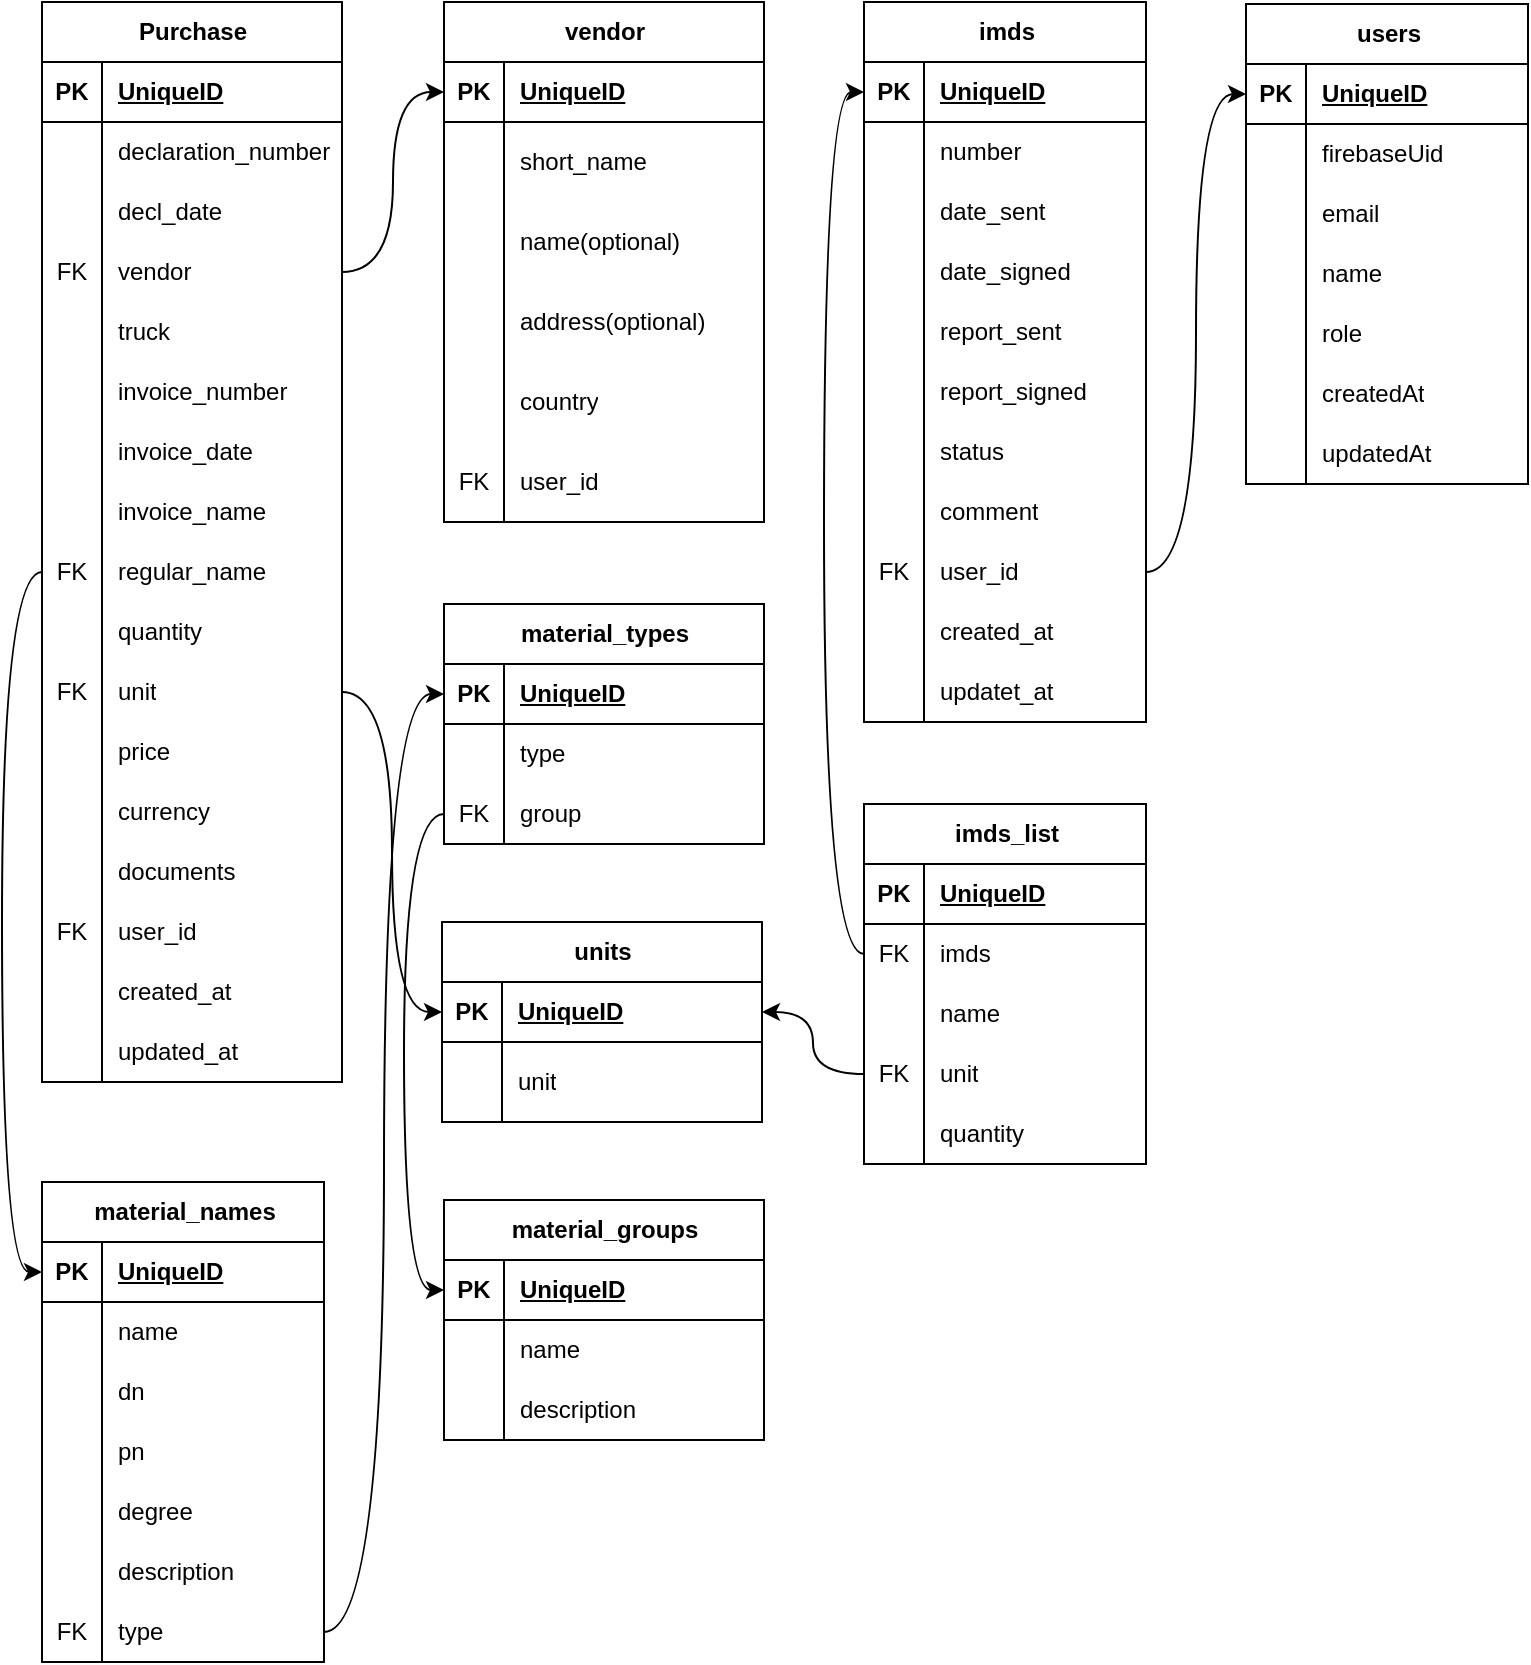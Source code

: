 <mxfile>
    <diagram name="Page-1" id="dUj9G2Q-ihjDsyUfy4BN">
        <mxGraphModel dx="1674" dy="787" grid="1" gridSize="10" guides="1" tooltips="1" connect="1" arrows="1" fold="1" page="1" pageScale="1" pageWidth="850" pageHeight="1100" math="0" shadow="0">
            <root>
                <mxCell id="0"/>
                <mxCell id="1" parent="0"/>
                <mxCell id="zjS9Gw773__20wVebGFc-1" value="Purchase" style="shape=table;startSize=30;container=1;collapsible=1;childLayout=tableLayout;fixedRows=1;rowLines=0;fontStyle=1;align=center;resizeLast=1;html=1;" parent="1" vertex="1">
                    <mxGeometry x="40" y="40" width="150" height="540" as="geometry">
                        <mxRectangle x="40" y="40" width="90" height="30" as="alternateBounds"/>
                    </mxGeometry>
                </mxCell>
                <mxCell id="zjS9Gw773__20wVebGFc-2" value="" style="shape=tableRow;horizontal=0;startSize=0;swimlaneHead=0;swimlaneBody=0;fillColor=none;collapsible=0;dropTarget=0;points=[[0,0.5],[1,0.5]];portConstraint=eastwest;top=0;left=0;right=0;bottom=1;" parent="zjS9Gw773__20wVebGFc-1" vertex="1">
                    <mxGeometry y="30" width="150" height="30" as="geometry"/>
                </mxCell>
                <mxCell id="zjS9Gw773__20wVebGFc-3" value="PK" style="shape=partialRectangle;connectable=0;fillColor=none;top=0;left=0;bottom=0;right=0;fontStyle=1;overflow=hidden;whiteSpace=wrap;html=1;" parent="zjS9Gw773__20wVebGFc-2" vertex="1">
                    <mxGeometry width="30" height="30" as="geometry">
                        <mxRectangle width="30" height="30" as="alternateBounds"/>
                    </mxGeometry>
                </mxCell>
                <mxCell id="zjS9Gw773__20wVebGFc-4" value="UniqueID" style="shape=partialRectangle;connectable=0;fillColor=none;top=0;left=0;bottom=0;right=0;align=left;spacingLeft=6;fontStyle=5;overflow=hidden;whiteSpace=wrap;html=1;" parent="zjS9Gw773__20wVebGFc-2" vertex="1">
                    <mxGeometry x="30" width="120" height="30" as="geometry">
                        <mxRectangle width="120" height="30" as="alternateBounds"/>
                    </mxGeometry>
                </mxCell>
                <mxCell id="zjS9Gw773__20wVebGFc-43" style="shape=tableRow;horizontal=0;startSize=0;swimlaneHead=0;swimlaneBody=0;fillColor=none;collapsible=0;dropTarget=0;points=[[0,0.5],[1,0.5]];portConstraint=eastwest;top=0;left=0;right=0;bottom=0;" parent="zjS9Gw773__20wVebGFc-1" vertex="1">
                    <mxGeometry y="60" width="150" height="30" as="geometry"/>
                </mxCell>
                <mxCell id="zjS9Gw773__20wVebGFc-44" style="shape=partialRectangle;connectable=0;fillColor=none;top=0;left=0;bottom=0;right=0;editable=1;overflow=hidden;whiteSpace=wrap;html=1;" parent="zjS9Gw773__20wVebGFc-43" vertex="1">
                    <mxGeometry width="30" height="30" as="geometry">
                        <mxRectangle width="30" height="30" as="alternateBounds"/>
                    </mxGeometry>
                </mxCell>
                <mxCell id="zjS9Gw773__20wVebGFc-45" value="declaration_number" style="shape=partialRectangle;connectable=0;fillColor=none;top=0;left=0;bottom=0;right=0;align=left;spacingLeft=6;overflow=hidden;whiteSpace=wrap;html=1;" parent="zjS9Gw773__20wVebGFc-43" vertex="1">
                    <mxGeometry x="30" width="120" height="30" as="geometry">
                        <mxRectangle width="120" height="30" as="alternateBounds"/>
                    </mxGeometry>
                </mxCell>
                <mxCell id="zjS9Gw773__20wVebGFc-55" style="shape=tableRow;horizontal=0;startSize=0;swimlaneHead=0;swimlaneBody=0;fillColor=none;collapsible=0;dropTarget=0;points=[[0,0.5],[1,0.5]];portConstraint=eastwest;top=0;left=0;right=0;bottom=0;" parent="zjS9Gw773__20wVebGFc-1" vertex="1">
                    <mxGeometry y="90" width="150" height="30" as="geometry"/>
                </mxCell>
                <mxCell id="zjS9Gw773__20wVebGFc-56" style="shape=partialRectangle;connectable=0;fillColor=none;top=0;left=0;bottom=0;right=0;editable=1;overflow=hidden;whiteSpace=wrap;html=1;" parent="zjS9Gw773__20wVebGFc-55" vertex="1">
                    <mxGeometry width="30" height="30" as="geometry">
                        <mxRectangle width="30" height="30" as="alternateBounds"/>
                    </mxGeometry>
                </mxCell>
                <mxCell id="zjS9Gw773__20wVebGFc-57" value="decl_date" style="shape=partialRectangle;connectable=0;fillColor=none;top=0;left=0;bottom=0;right=0;align=left;spacingLeft=6;overflow=hidden;whiteSpace=wrap;html=1;" parent="zjS9Gw773__20wVebGFc-55" vertex="1">
                    <mxGeometry x="30" width="120" height="30" as="geometry">
                        <mxRectangle width="120" height="30" as="alternateBounds"/>
                    </mxGeometry>
                </mxCell>
                <mxCell id="zjS9Gw773__20wVebGFc-46" style="shape=tableRow;horizontal=0;startSize=0;swimlaneHead=0;swimlaneBody=0;fillColor=none;collapsible=0;dropTarget=0;points=[[0,0.5],[1,0.5]];portConstraint=eastwest;top=0;left=0;right=0;bottom=0;" parent="zjS9Gw773__20wVebGFc-1" vertex="1">
                    <mxGeometry y="120" width="150" height="30" as="geometry"/>
                </mxCell>
                <mxCell id="zjS9Gw773__20wVebGFc-47" value="FK" style="shape=partialRectangle;connectable=0;fillColor=none;top=0;left=0;bottom=0;right=0;editable=1;overflow=hidden;whiteSpace=wrap;html=1;" parent="zjS9Gw773__20wVebGFc-46" vertex="1">
                    <mxGeometry width="30" height="30" as="geometry">
                        <mxRectangle width="30" height="30" as="alternateBounds"/>
                    </mxGeometry>
                </mxCell>
                <mxCell id="zjS9Gw773__20wVebGFc-48" value="vendor" style="shape=partialRectangle;connectable=0;fillColor=none;top=0;left=0;bottom=0;right=0;align=left;spacingLeft=6;overflow=hidden;whiteSpace=wrap;html=1;" parent="zjS9Gw773__20wVebGFc-46" vertex="1">
                    <mxGeometry x="30" width="120" height="30" as="geometry">
                        <mxRectangle width="120" height="30" as="alternateBounds"/>
                    </mxGeometry>
                </mxCell>
                <mxCell id="zjS9Gw773__20wVebGFc-76" style="shape=tableRow;horizontal=0;startSize=0;swimlaneHead=0;swimlaneBody=0;fillColor=none;collapsible=0;dropTarget=0;points=[[0,0.5],[1,0.5]];portConstraint=eastwest;top=0;left=0;right=0;bottom=0;" parent="zjS9Gw773__20wVebGFc-1" vertex="1">
                    <mxGeometry y="150" width="150" height="30" as="geometry"/>
                </mxCell>
                <mxCell id="zjS9Gw773__20wVebGFc-77" style="shape=partialRectangle;connectable=0;fillColor=none;top=0;left=0;bottom=0;right=0;editable=1;overflow=hidden;whiteSpace=wrap;html=1;" parent="zjS9Gw773__20wVebGFc-76" vertex="1">
                    <mxGeometry width="30" height="30" as="geometry">
                        <mxRectangle width="30" height="30" as="alternateBounds"/>
                    </mxGeometry>
                </mxCell>
                <mxCell id="zjS9Gw773__20wVebGFc-78" value="truck" style="shape=partialRectangle;connectable=0;fillColor=none;top=0;left=0;bottom=0;right=0;align=left;spacingLeft=6;overflow=hidden;whiteSpace=wrap;html=1;" parent="zjS9Gw773__20wVebGFc-76" vertex="1">
                    <mxGeometry x="30" width="120" height="30" as="geometry">
                        <mxRectangle width="120" height="30" as="alternateBounds"/>
                    </mxGeometry>
                </mxCell>
                <mxCell id="zjS9Gw773__20wVebGFc-49" style="shape=tableRow;horizontal=0;startSize=0;swimlaneHead=0;swimlaneBody=0;fillColor=none;collapsible=0;dropTarget=0;points=[[0,0.5],[1,0.5]];portConstraint=eastwest;top=0;left=0;right=0;bottom=0;" parent="zjS9Gw773__20wVebGFc-1" vertex="1">
                    <mxGeometry y="180" width="150" height="30" as="geometry"/>
                </mxCell>
                <mxCell id="zjS9Gw773__20wVebGFc-50" style="shape=partialRectangle;connectable=0;fillColor=none;top=0;left=0;bottom=0;right=0;editable=1;overflow=hidden;whiteSpace=wrap;html=1;" parent="zjS9Gw773__20wVebGFc-49" vertex="1">
                    <mxGeometry width="30" height="30" as="geometry">
                        <mxRectangle width="30" height="30" as="alternateBounds"/>
                    </mxGeometry>
                </mxCell>
                <mxCell id="zjS9Gw773__20wVebGFc-51" value="invoice_number" style="shape=partialRectangle;connectable=0;fillColor=none;top=0;left=0;bottom=0;right=0;align=left;spacingLeft=6;overflow=hidden;whiteSpace=wrap;html=1;" parent="zjS9Gw773__20wVebGFc-49" vertex="1">
                    <mxGeometry x="30" width="120" height="30" as="geometry">
                        <mxRectangle width="120" height="30" as="alternateBounds"/>
                    </mxGeometry>
                </mxCell>
                <mxCell id="zjS9Gw773__20wVebGFc-58" style="shape=tableRow;horizontal=0;startSize=0;swimlaneHead=0;swimlaneBody=0;fillColor=none;collapsible=0;dropTarget=0;points=[[0,0.5],[1,0.5]];portConstraint=eastwest;top=0;left=0;right=0;bottom=0;" parent="zjS9Gw773__20wVebGFc-1" vertex="1">
                    <mxGeometry y="210" width="150" height="30" as="geometry"/>
                </mxCell>
                <mxCell id="zjS9Gw773__20wVebGFc-59" style="shape=partialRectangle;connectable=0;fillColor=none;top=0;left=0;bottom=0;right=0;editable=1;overflow=hidden;whiteSpace=wrap;html=1;" parent="zjS9Gw773__20wVebGFc-58" vertex="1">
                    <mxGeometry width="30" height="30" as="geometry">
                        <mxRectangle width="30" height="30" as="alternateBounds"/>
                    </mxGeometry>
                </mxCell>
                <mxCell id="zjS9Gw773__20wVebGFc-60" value="invoice_date" style="shape=partialRectangle;connectable=0;fillColor=none;top=0;left=0;bottom=0;right=0;align=left;spacingLeft=6;overflow=hidden;whiteSpace=wrap;html=1;" parent="zjS9Gw773__20wVebGFc-58" vertex="1">
                    <mxGeometry x="30" width="120" height="30" as="geometry">
                        <mxRectangle width="120" height="30" as="alternateBounds"/>
                    </mxGeometry>
                </mxCell>
                <mxCell id="zjS9Gw773__20wVebGFc-8" value="" style="shape=tableRow;horizontal=0;startSize=0;swimlaneHead=0;swimlaneBody=0;fillColor=none;collapsible=0;dropTarget=0;points=[[0,0.5],[1,0.5]];portConstraint=eastwest;top=0;left=0;right=0;bottom=0;" parent="zjS9Gw773__20wVebGFc-1" vertex="1">
                    <mxGeometry y="240" width="150" height="30" as="geometry"/>
                </mxCell>
                <mxCell id="zjS9Gw773__20wVebGFc-9" value="" style="shape=partialRectangle;connectable=0;fillColor=none;top=0;left=0;bottom=0;right=0;editable=1;overflow=hidden;whiteSpace=wrap;html=1;" parent="zjS9Gw773__20wVebGFc-8" vertex="1">
                    <mxGeometry width="30" height="30" as="geometry">
                        <mxRectangle width="30" height="30" as="alternateBounds"/>
                    </mxGeometry>
                </mxCell>
                <mxCell id="zjS9Gw773__20wVebGFc-10" value="invoice_name" style="shape=partialRectangle;connectable=0;fillColor=none;top=0;left=0;bottom=0;right=0;align=left;spacingLeft=6;overflow=hidden;whiteSpace=wrap;html=1;" parent="zjS9Gw773__20wVebGFc-8" vertex="1">
                    <mxGeometry x="30" width="120" height="30" as="geometry">
                        <mxRectangle width="120" height="30" as="alternateBounds"/>
                    </mxGeometry>
                </mxCell>
                <mxCell id="zjS9Gw773__20wVebGFc-5" value="" style="shape=tableRow;horizontal=0;startSize=0;swimlaneHead=0;swimlaneBody=0;fillColor=none;collapsible=0;dropTarget=0;points=[[0,0.5],[1,0.5]];portConstraint=eastwest;top=0;left=0;right=0;bottom=0;" parent="zjS9Gw773__20wVebGFc-1" vertex="1">
                    <mxGeometry y="270" width="150" height="30" as="geometry"/>
                </mxCell>
                <mxCell id="zjS9Gw773__20wVebGFc-6" value="FK" style="shape=partialRectangle;connectable=0;fillColor=none;top=0;left=0;bottom=0;right=0;editable=1;overflow=hidden;whiteSpace=wrap;html=1;" parent="zjS9Gw773__20wVebGFc-5" vertex="1">
                    <mxGeometry width="30" height="30" as="geometry">
                        <mxRectangle width="30" height="30" as="alternateBounds"/>
                    </mxGeometry>
                </mxCell>
                <mxCell id="zjS9Gw773__20wVebGFc-7" value="regular_name" style="shape=partialRectangle;connectable=0;fillColor=none;top=0;left=0;bottom=0;right=0;align=left;spacingLeft=6;overflow=hidden;whiteSpace=wrap;html=1;" parent="zjS9Gw773__20wVebGFc-5" vertex="1">
                    <mxGeometry x="30" width="120" height="30" as="geometry">
                        <mxRectangle width="120" height="30" as="alternateBounds"/>
                    </mxGeometry>
                </mxCell>
                <mxCell id="zjS9Gw773__20wVebGFc-67" value="" style="shape=tableRow;horizontal=0;startSize=0;swimlaneHead=0;swimlaneBody=0;fillColor=none;collapsible=0;dropTarget=0;points=[[0,0.5],[1,0.5]];portConstraint=eastwest;top=0;left=0;right=0;bottom=0;" parent="zjS9Gw773__20wVebGFc-1" vertex="1">
                    <mxGeometry y="300" width="150" height="30" as="geometry"/>
                </mxCell>
                <mxCell id="zjS9Gw773__20wVebGFc-68" value="" style="shape=partialRectangle;connectable=0;fillColor=none;top=0;left=0;bottom=0;right=0;editable=1;overflow=hidden;whiteSpace=wrap;html=1;" parent="zjS9Gw773__20wVebGFc-67" vertex="1">
                    <mxGeometry width="30" height="30" as="geometry">
                        <mxRectangle width="30" height="30" as="alternateBounds"/>
                    </mxGeometry>
                </mxCell>
                <mxCell id="zjS9Gw773__20wVebGFc-69" value="quantity" style="shape=partialRectangle;connectable=0;fillColor=none;top=0;left=0;bottom=0;right=0;align=left;spacingLeft=6;overflow=hidden;whiteSpace=wrap;html=1;" parent="zjS9Gw773__20wVebGFc-67" vertex="1">
                    <mxGeometry x="30" width="120" height="30" as="geometry">
                        <mxRectangle width="120" height="30" as="alternateBounds"/>
                    </mxGeometry>
                </mxCell>
                <mxCell id="zjS9Gw773__20wVebGFc-70" value="" style="shape=tableRow;horizontal=0;startSize=0;swimlaneHead=0;swimlaneBody=0;fillColor=none;collapsible=0;dropTarget=0;points=[[0,0.5],[1,0.5]];portConstraint=eastwest;top=0;left=0;right=0;bottom=0;" parent="zjS9Gw773__20wVebGFc-1" vertex="1">
                    <mxGeometry y="330" width="150" height="30" as="geometry"/>
                </mxCell>
                <mxCell id="zjS9Gw773__20wVebGFc-71" value="FK" style="shape=partialRectangle;connectable=0;fillColor=none;top=0;left=0;bottom=0;right=0;editable=1;overflow=hidden;whiteSpace=wrap;html=1;" parent="zjS9Gw773__20wVebGFc-70" vertex="1">
                    <mxGeometry width="30" height="30" as="geometry">
                        <mxRectangle width="30" height="30" as="alternateBounds"/>
                    </mxGeometry>
                </mxCell>
                <mxCell id="zjS9Gw773__20wVebGFc-72" value="unit" style="shape=partialRectangle;connectable=0;fillColor=none;top=0;left=0;bottom=0;right=0;align=left;spacingLeft=6;overflow=hidden;whiteSpace=wrap;html=1;" parent="zjS9Gw773__20wVebGFc-70" vertex="1">
                    <mxGeometry x="30" width="120" height="30" as="geometry">
                        <mxRectangle width="120" height="30" as="alternateBounds"/>
                    </mxGeometry>
                </mxCell>
                <mxCell id="zjS9Gw773__20wVebGFc-73" value="" style="shape=tableRow;horizontal=0;startSize=0;swimlaneHead=0;swimlaneBody=0;fillColor=none;collapsible=0;dropTarget=0;points=[[0,0.5],[1,0.5]];portConstraint=eastwest;top=0;left=0;right=0;bottom=0;" parent="zjS9Gw773__20wVebGFc-1" vertex="1">
                    <mxGeometry y="360" width="150" height="30" as="geometry"/>
                </mxCell>
                <mxCell id="zjS9Gw773__20wVebGFc-74" value="" style="shape=partialRectangle;connectable=0;fillColor=none;top=0;left=0;bottom=0;right=0;editable=1;overflow=hidden;whiteSpace=wrap;html=1;" parent="zjS9Gw773__20wVebGFc-73" vertex="1">
                    <mxGeometry width="30" height="30" as="geometry">
                        <mxRectangle width="30" height="30" as="alternateBounds"/>
                    </mxGeometry>
                </mxCell>
                <mxCell id="zjS9Gw773__20wVebGFc-75" value="price" style="shape=partialRectangle;connectable=0;fillColor=none;top=0;left=0;bottom=0;right=0;align=left;spacingLeft=6;overflow=hidden;whiteSpace=wrap;html=1;" parent="zjS9Gw773__20wVebGFc-73" vertex="1">
                    <mxGeometry x="30" width="120" height="30" as="geometry">
                        <mxRectangle width="120" height="30" as="alternateBounds"/>
                    </mxGeometry>
                </mxCell>
                <mxCell id="zjS9Gw773__20wVebGFc-79" value="" style="shape=tableRow;horizontal=0;startSize=0;swimlaneHead=0;swimlaneBody=0;fillColor=none;collapsible=0;dropTarget=0;points=[[0,0.5],[1,0.5]];portConstraint=eastwest;top=0;left=0;right=0;bottom=0;" parent="zjS9Gw773__20wVebGFc-1" vertex="1">
                    <mxGeometry y="390" width="150" height="30" as="geometry"/>
                </mxCell>
                <mxCell id="zjS9Gw773__20wVebGFc-80" value="" style="shape=partialRectangle;connectable=0;fillColor=none;top=0;left=0;bottom=0;right=0;editable=1;overflow=hidden;whiteSpace=wrap;html=1;" parent="zjS9Gw773__20wVebGFc-79" vertex="1">
                    <mxGeometry width="30" height="30" as="geometry">
                        <mxRectangle width="30" height="30" as="alternateBounds"/>
                    </mxGeometry>
                </mxCell>
                <mxCell id="zjS9Gw773__20wVebGFc-81" value="currency" style="shape=partialRectangle;connectable=0;fillColor=none;top=0;left=0;bottom=0;right=0;align=left;spacingLeft=6;overflow=hidden;whiteSpace=wrap;html=1;" parent="zjS9Gw773__20wVebGFc-79" vertex="1">
                    <mxGeometry x="30" width="120" height="30" as="geometry">
                        <mxRectangle width="120" height="30" as="alternateBounds"/>
                    </mxGeometry>
                </mxCell>
                <mxCell id="_0ZhUmR9W1CJ8bhknMVh-161" value="" style="shape=tableRow;horizontal=0;startSize=0;swimlaneHead=0;swimlaneBody=0;fillColor=none;collapsible=0;dropTarget=0;points=[[0,0.5],[1,0.5]];portConstraint=eastwest;top=0;left=0;right=0;bottom=0;" parent="zjS9Gw773__20wVebGFc-1" vertex="1">
                    <mxGeometry y="420" width="150" height="30" as="geometry"/>
                </mxCell>
                <mxCell id="_0ZhUmR9W1CJ8bhknMVh-162" value="" style="shape=partialRectangle;connectable=0;fillColor=none;top=0;left=0;bottom=0;right=0;editable=1;overflow=hidden;whiteSpace=wrap;html=1;" parent="_0ZhUmR9W1CJ8bhknMVh-161" vertex="1">
                    <mxGeometry width="30" height="30" as="geometry">
                        <mxRectangle width="30" height="30" as="alternateBounds"/>
                    </mxGeometry>
                </mxCell>
                <mxCell id="_0ZhUmR9W1CJ8bhknMVh-163" value="documents" style="shape=partialRectangle;connectable=0;fillColor=none;top=0;left=0;bottom=0;right=0;align=left;spacingLeft=6;overflow=hidden;whiteSpace=wrap;html=1;" parent="_0ZhUmR9W1CJ8bhknMVh-161" vertex="1">
                    <mxGeometry x="30" width="120" height="30" as="geometry">
                        <mxRectangle width="120" height="30" as="alternateBounds"/>
                    </mxGeometry>
                </mxCell>
                <mxCell id="30" value="" style="shape=tableRow;horizontal=0;startSize=0;swimlaneHead=0;swimlaneBody=0;fillColor=none;collapsible=0;dropTarget=0;points=[[0,0.5],[1,0.5]];portConstraint=eastwest;top=0;left=0;right=0;bottom=0;" parent="zjS9Gw773__20wVebGFc-1" vertex="1">
                    <mxGeometry y="450" width="150" height="30" as="geometry"/>
                </mxCell>
                <mxCell id="31" value="FK" style="shape=partialRectangle;connectable=0;fillColor=none;top=0;left=0;bottom=0;right=0;editable=1;overflow=hidden;whiteSpace=wrap;html=1;" parent="30" vertex="1">
                    <mxGeometry width="30" height="30" as="geometry">
                        <mxRectangle width="30" height="30" as="alternateBounds"/>
                    </mxGeometry>
                </mxCell>
                <mxCell id="32" value="user_id" style="shape=partialRectangle;connectable=0;fillColor=none;top=0;left=0;bottom=0;right=0;align=left;spacingLeft=6;overflow=hidden;whiteSpace=wrap;html=1;" parent="30" vertex="1">
                    <mxGeometry x="30" width="120" height="30" as="geometry">
                        <mxRectangle width="120" height="30" as="alternateBounds"/>
                    </mxGeometry>
                </mxCell>
                <mxCell id="33" value="" style="shape=tableRow;horizontal=0;startSize=0;swimlaneHead=0;swimlaneBody=0;fillColor=none;collapsible=0;dropTarget=0;points=[[0,0.5],[1,0.5]];portConstraint=eastwest;top=0;left=0;right=0;bottom=0;" parent="zjS9Gw773__20wVebGFc-1" vertex="1">
                    <mxGeometry y="480" width="150" height="30" as="geometry"/>
                </mxCell>
                <mxCell id="34" value="" style="shape=partialRectangle;connectable=0;fillColor=none;top=0;left=0;bottom=0;right=0;editable=1;overflow=hidden;whiteSpace=wrap;html=1;" parent="33" vertex="1">
                    <mxGeometry width="30" height="30" as="geometry">
                        <mxRectangle width="30" height="30" as="alternateBounds"/>
                    </mxGeometry>
                </mxCell>
                <mxCell id="35" value="created_at" style="shape=partialRectangle;connectable=0;fillColor=none;top=0;left=0;bottom=0;right=0;align=left;spacingLeft=6;overflow=hidden;whiteSpace=wrap;html=1;" parent="33" vertex="1">
                    <mxGeometry x="30" width="120" height="30" as="geometry">
                        <mxRectangle width="120" height="30" as="alternateBounds"/>
                    </mxGeometry>
                </mxCell>
                <mxCell id="36" value="" style="shape=tableRow;horizontal=0;startSize=0;swimlaneHead=0;swimlaneBody=0;fillColor=none;collapsible=0;dropTarget=0;points=[[0,0.5],[1,0.5]];portConstraint=eastwest;top=0;left=0;right=0;bottom=0;" parent="zjS9Gw773__20wVebGFc-1" vertex="1">
                    <mxGeometry y="510" width="150" height="30" as="geometry"/>
                </mxCell>
                <mxCell id="37" value="" style="shape=partialRectangle;connectable=0;fillColor=none;top=0;left=0;bottom=0;right=0;editable=1;overflow=hidden;whiteSpace=wrap;html=1;" parent="36" vertex="1">
                    <mxGeometry width="30" height="30" as="geometry">
                        <mxRectangle width="30" height="30" as="alternateBounds"/>
                    </mxGeometry>
                </mxCell>
                <mxCell id="38" value="updated_at" style="shape=partialRectangle;connectable=0;fillColor=none;top=0;left=0;bottom=0;right=0;align=left;spacingLeft=6;overflow=hidden;whiteSpace=wrap;html=1;" parent="36" vertex="1">
                    <mxGeometry x="30" width="120" height="30" as="geometry">
                        <mxRectangle width="120" height="30" as="alternateBounds"/>
                    </mxGeometry>
                </mxCell>
                <mxCell id="n6s_QIOw81sQoTxYFrig-75" value="vendor" style="shape=table;startSize=30;container=1;collapsible=1;childLayout=tableLayout;fixedRows=1;rowLines=0;fontStyle=1;align=center;resizeLast=1;html=1;" parent="1" vertex="1">
                    <mxGeometry x="241" y="40" width="160" height="260" as="geometry">
                        <mxRectangle x="40" y="40" width="90" height="30" as="alternateBounds"/>
                    </mxGeometry>
                </mxCell>
                <mxCell id="n6s_QIOw81sQoTxYFrig-76" value="" style="shape=tableRow;horizontal=0;startSize=0;swimlaneHead=0;swimlaneBody=0;fillColor=none;collapsible=0;dropTarget=0;points=[[0,0.5],[1,0.5]];portConstraint=eastwest;top=0;left=0;right=0;bottom=1;" parent="n6s_QIOw81sQoTxYFrig-75" vertex="1">
                    <mxGeometry y="30" width="160" height="30" as="geometry"/>
                </mxCell>
                <mxCell id="n6s_QIOw81sQoTxYFrig-77" value="PK" style="shape=partialRectangle;connectable=0;fillColor=none;top=0;left=0;bottom=0;right=0;fontStyle=1;overflow=hidden;whiteSpace=wrap;html=1;" parent="n6s_QIOw81sQoTxYFrig-76" vertex="1">
                    <mxGeometry width="30" height="30" as="geometry">
                        <mxRectangle width="30" height="30" as="alternateBounds"/>
                    </mxGeometry>
                </mxCell>
                <mxCell id="n6s_QIOw81sQoTxYFrig-78" value="UniqueID" style="shape=partialRectangle;connectable=0;fillColor=none;top=0;left=0;bottom=0;right=0;align=left;spacingLeft=6;fontStyle=5;overflow=hidden;whiteSpace=wrap;html=1;" parent="n6s_QIOw81sQoTxYFrig-76" vertex="1">
                    <mxGeometry x="30" width="130" height="30" as="geometry">
                        <mxRectangle width="130" height="30" as="alternateBounds"/>
                    </mxGeometry>
                </mxCell>
                <mxCell id="n6s_QIOw81sQoTxYFrig-79" value="" style="shape=tableRow;horizontal=0;startSize=0;swimlaneHead=0;swimlaneBody=0;fillColor=none;collapsible=0;dropTarget=0;points=[[0,0.5],[1,0.5]];portConstraint=eastwest;top=0;left=0;right=0;bottom=0;" parent="n6s_QIOw81sQoTxYFrig-75" vertex="1">
                    <mxGeometry y="60" width="160" height="40" as="geometry"/>
                </mxCell>
                <mxCell id="n6s_QIOw81sQoTxYFrig-80" value="" style="shape=partialRectangle;connectable=0;fillColor=none;top=0;left=0;bottom=0;right=0;editable=1;overflow=hidden;whiteSpace=wrap;html=1;" parent="n6s_QIOw81sQoTxYFrig-79" vertex="1">
                    <mxGeometry width="30" height="40" as="geometry">
                        <mxRectangle width="30" height="40" as="alternateBounds"/>
                    </mxGeometry>
                </mxCell>
                <mxCell id="n6s_QIOw81sQoTxYFrig-81" value="short_name" style="shape=partialRectangle;connectable=0;fillColor=none;top=0;left=0;bottom=0;right=0;align=left;spacingLeft=6;overflow=hidden;whiteSpace=wrap;html=1;" parent="n6s_QIOw81sQoTxYFrig-79" vertex="1">
                    <mxGeometry x="30" width="130" height="40" as="geometry">
                        <mxRectangle width="130" height="40" as="alternateBounds"/>
                    </mxGeometry>
                </mxCell>
                <mxCell id="64" value="" style="shape=tableRow;horizontal=0;startSize=0;swimlaneHead=0;swimlaneBody=0;fillColor=none;collapsible=0;dropTarget=0;points=[[0,0.5],[1,0.5]];portConstraint=eastwest;top=0;left=0;right=0;bottom=0;" parent="n6s_QIOw81sQoTxYFrig-75" vertex="1">
                    <mxGeometry y="100" width="160" height="40" as="geometry"/>
                </mxCell>
                <mxCell id="65" value="" style="shape=partialRectangle;connectable=0;fillColor=none;top=0;left=0;bottom=0;right=0;editable=1;overflow=hidden;whiteSpace=wrap;html=1;" parent="64" vertex="1">
                    <mxGeometry width="30" height="40" as="geometry">
                        <mxRectangle width="30" height="40" as="alternateBounds"/>
                    </mxGeometry>
                </mxCell>
                <mxCell id="66" value="name(optional)" style="shape=partialRectangle;connectable=0;fillColor=none;top=0;left=0;bottom=0;right=0;align=left;spacingLeft=6;overflow=hidden;whiteSpace=wrap;html=1;" parent="64" vertex="1">
                    <mxGeometry x="30" width="130" height="40" as="geometry">
                        <mxRectangle width="130" height="40" as="alternateBounds"/>
                    </mxGeometry>
                </mxCell>
                <mxCell id="70" value="" style="shape=tableRow;horizontal=0;startSize=0;swimlaneHead=0;swimlaneBody=0;fillColor=none;collapsible=0;dropTarget=0;points=[[0,0.5],[1,0.5]];portConstraint=eastwest;top=0;left=0;right=0;bottom=0;" parent="n6s_QIOw81sQoTxYFrig-75" vertex="1">
                    <mxGeometry y="140" width="160" height="40" as="geometry"/>
                </mxCell>
                <mxCell id="71" value="" style="shape=partialRectangle;connectable=0;fillColor=none;top=0;left=0;bottom=0;right=0;editable=1;overflow=hidden;whiteSpace=wrap;html=1;" parent="70" vertex="1">
                    <mxGeometry width="30" height="40" as="geometry">
                        <mxRectangle width="30" height="40" as="alternateBounds"/>
                    </mxGeometry>
                </mxCell>
                <mxCell id="72" value="address(optional)" style="shape=partialRectangle;connectable=0;fillColor=none;top=0;left=0;bottom=0;right=0;align=left;spacingLeft=6;overflow=hidden;whiteSpace=wrap;html=1;" parent="70" vertex="1">
                    <mxGeometry x="30" width="130" height="40" as="geometry">
                        <mxRectangle width="130" height="40" as="alternateBounds"/>
                    </mxGeometry>
                </mxCell>
                <mxCell id="_0ZhUmR9W1CJ8bhknMVh-86" value="" style="shape=tableRow;horizontal=0;startSize=0;swimlaneHead=0;swimlaneBody=0;fillColor=none;collapsible=0;dropTarget=0;points=[[0,0.5],[1,0.5]];portConstraint=eastwest;top=0;left=0;right=0;bottom=0;" parent="n6s_QIOw81sQoTxYFrig-75" vertex="1">
                    <mxGeometry y="180" width="160" height="40" as="geometry"/>
                </mxCell>
                <mxCell id="_0ZhUmR9W1CJ8bhknMVh-87" value="" style="shape=partialRectangle;connectable=0;fillColor=none;top=0;left=0;bottom=0;right=0;editable=1;overflow=hidden;whiteSpace=wrap;html=1;" parent="_0ZhUmR9W1CJ8bhknMVh-86" vertex="1">
                    <mxGeometry width="30" height="40" as="geometry">
                        <mxRectangle width="30" height="40" as="alternateBounds"/>
                    </mxGeometry>
                </mxCell>
                <mxCell id="_0ZhUmR9W1CJ8bhknMVh-88" value="country" style="shape=partialRectangle;connectable=0;fillColor=none;top=0;left=0;bottom=0;right=0;align=left;spacingLeft=6;overflow=hidden;whiteSpace=wrap;html=1;" parent="_0ZhUmR9W1CJ8bhknMVh-86" vertex="1">
                    <mxGeometry x="30" width="130" height="40" as="geometry">
                        <mxRectangle width="130" height="40" as="alternateBounds"/>
                    </mxGeometry>
                </mxCell>
                <mxCell id="58" value="" style="shape=tableRow;horizontal=0;startSize=0;swimlaneHead=0;swimlaneBody=0;fillColor=none;collapsible=0;dropTarget=0;points=[[0,0.5],[1,0.5]];portConstraint=eastwest;top=0;left=0;right=0;bottom=0;" parent="n6s_QIOw81sQoTxYFrig-75" vertex="1">
                    <mxGeometry y="220" width="160" height="40" as="geometry"/>
                </mxCell>
                <mxCell id="59" value="FK" style="shape=partialRectangle;connectable=0;fillColor=none;top=0;left=0;bottom=0;right=0;editable=1;overflow=hidden;whiteSpace=wrap;html=1;" parent="58" vertex="1">
                    <mxGeometry width="30" height="40" as="geometry">
                        <mxRectangle width="30" height="40" as="alternateBounds"/>
                    </mxGeometry>
                </mxCell>
                <mxCell id="60" value="user_id" style="shape=partialRectangle;connectable=0;fillColor=none;top=0;left=0;bottom=0;right=0;align=left;spacingLeft=6;overflow=hidden;whiteSpace=wrap;html=1;" parent="58" vertex="1">
                    <mxGeometry x="30" width="130" height="40" as="geometry">
                        <mxRectangle width="130" height="40" as="alternateBounds"/>
                    </mxGeometry>
                </mxCell>
                <mxCell id="n6s_QIOw81sQoTxYFrig-83" style="edgeStyle=orthogonalEdgeStyle;rounded=0;orthogonalLoop=1;jettySize=auto;html=1;exitX=1;exitY=0.5;exitDx=0;exitDy=0;entryX=0;entryY=0.5;entryDx=0;entryDy=0;curved=1;" parent="1" source="zjS9Gw773__20wVebGFc-46" target="n6s_QIOw81sQoTxYFrig-76" edge="1">
                    <mxGeometry relative="1" as="geometry"/>
                </mxCell>
                <mxCell id="_0ZhUmR9W1CJ8bhknMVh-1" value="imds" style="shape=table;startSize=30;container=1;collapsible=1;childLayout=tableLayout;fixedRows=1;rowLines=0;fontStyle=1;align=center;resizeLast=1;html=1;" parent="1" vertex="1">
                    <mxGeometry x="451" y="40" width="141" height="360" as="geometry">
                        <mxRectangle x="40" y="40" width="90" height="30" as="alternateBounds"/>
                    </mxGeometry>
                </mxCell>
                <mxCell id="_0ZhUmR9W1CJ8bhknMVh-2" value="" style="shape=tableRow;horizontal=0;startSize=0;swimlaneHead=0;swimlaneBody=0;fillColor=none;collapsible=0;dropTarget=0;points=[[0,0.5],[1,0.5]];portConstraint=eastwest;top=0;left=0;right=0;bottom=1;" parent="_0ZhUmR9W1CJ8bhknMVh-1" vertex="1">
                    <mxGeometry y="30" width="141" height="30" as="geometry"/>
                </mxCell>
                <mxCell id="_0ZhUmR9W1CJ8bhknMVh-3" value="PK" style="shape=partialRectangle;connectable=0;fillColor=none;top=0;left=0;bottom=0;right=0;fontStyle=1;overflow=hidden;whiteSpace=wrap;html=1;" parent="_0ZhUmR9W1CJ8bhknMVh-2" vertex="1">
                    <mxGeometry width="30" height="30" as="geometry">
                        <mxRectangle width="30" height="30" as="alternateBounds"/>
                    </mxGeometry>
                </mxCell>
                <mxCell id="_0ZhUmR9W1CJ8bhknMVh-4" value="UniqueID" style="shape=partialRectangle;connectable=0;fillColor=none;top=0;left=0;bottom=0;right=0;align=left;spacingLeft=6;fontStyle=5;overflow=hidden;whiteSpace=wrap;html=1;" parent="_0ZhUmR9W1CJ8bhknMVh-2" vertex="1">
                    <mxGeometry x="30" width="111" height="30" as="geometry">
                        <mxRectangle width="111" height="30" as="alternateBounds"/>
                    </mxGeometry>
                </mxCell>
                <mxCell id="_0ZhUmR9W1CJ8bhknMVh-5" value="" style="shape=tableRow;horizontal=0;startSize=0;swimlaneHead=0;swimlaneBody=0;fillColor=none;collapsible=0;dropTarget=0;points=[[0,0.5],[1,0.5]];portConstraint=eastwest;top=0;left=0;right=0;bottom=0;" parent="_0ZhUmR9W1CJ8bhknMVh-1" vertex="1">
                    <mxGeometry y="60" width="141" height="30" as="geometry"/>
                </mxCell>
                <mxCell id="_0ZhUmR9W1CJ8bhknMVh-6" value="" style="shape=partialRectangle;connectable=0;fillColor=none;top=0;left=0;bottom=0;right=0;editable=1;overflow=hidden;whiteSpace=wrap;html=1;" parent="_0ZhUmR9W1CJ8bhknMVh-5" vertex="1">
                    <mxGeometry width="30" height="30" as="geometry">
                        <mxRectangle width="30" height="30" as="alternateBounds"/>
                    </mxGeometry>
                </mxCell>
                <mxCell id="_0ZhUmR9W1CJ8bhknMVh-7" value="number" style="shape=partialRectangle;connectable=0;fillColor=none;top=0;left=0;bottom=0;right=0;align=left;spacingLeft=6;overflow=hidden;whiteSpace=wrap;html=1;" parent="_0ZhUmR9W1CJ8bhknMVh-5" vertex="1">
                    <mxGeometry x="30" width="111" height="30" as="geometry">
                        <mxRectangle width="111" height="30" as="alternateBounds"/>
                    </mxGeometry>
                </mxCell>
                <mxCell id="_0ZhUmR9W1CJ8bhknMVh-11" style="shape=tableRow;horizontal=0;startSize=0;swimlaneHead=0;swimlaneBody=0;fillColor=none;collapsible=0;dropTarget=0;points=[[0,0.5],[1,0.5]];portConstraint=eastwest;top=0;left=0;right=0;bottom=0;" parent="_0ZhUmR9W1CJ8bhknMVh-1" vertex="1">
                    <mxGeometry y="90" width="141" height="30" as="geometry"/>
                </mxCell>
                <mxCell id="_0ZhUmR9W1CJ8bhknMVh-12" style="shape=partialRectangle;connectable=0;fillColor=none;top=0;left=0;bottom=0;right=0;editable=1;overflow=hidden;whiteSpace=wrap;html=1;" parent="_0ZhUmR9W1CJ8bhknMVh-11" vertex="1">
                    <mxGeometry width="30" height="30" as="geometry">
                        <mxRectangle width="30" height="30" as="alternateBounds"/>
                    </mxGeometry>
                </mxCell>
                <mxCell id="_0ZhUmR9W1CJ8bhknMVh-13" value="date_sent" style="shape=partialRectangle;connectable=0;fillColor=none;top=0;left=0;bottom=0;right=0;align=left;spacingLeft=6;overflow=hidden;whiteSpace=wrap;html=1;" parent="_0ZhUmR9W1CJ8bhknMVh-11" vertex="1">
                    <mxGeometry x="30" width="111" height="30" as="geometry">
                        <mxRectangle width="111" height="30" as="alternateBounds"/>
                    </mxGeometry>
                </mxCell>
                <mxCell id="_0ZhUmR9W1CJ8bhknMVh-50" value="" style="shape=tableRow;horizontal=0;startSize=0;swimlaneHead=0;swimlaneBody=0;fillColor=none;collapsible=0;dropTarget=0;points=[[0,0.5],[1,0.5]];portConstraint=eastwest;top=0;left=0;right=0;bottom=0;" parent="_0ZhUmR9W1CJ8bhknMVh-1" vertex="1">
                    <mxGeometry y="120" width="141" height="30" as="geometry"/>
                </mxCell>
                <mxCell id="_0ZhUmR9W1CJ8bhknMVh-51" value="" style="shape=partialRectangle;connectable=0;fillColor=none;top=0;left=0;bottom=0;right=0;editable=1;overflow=hidden;whiteSpace=wrap;html=1;" parent="_0ZhUmR9W1CJ8bhknMVh-50" vertex="1">
                    <mxGeometry width="30" height="30" as="geometry">
                        <mxRectangle width="30" height="30" as="alternateBounds"/>
                    </mxGeometry>
                </mxCell>
                <mxCell id="_0ZhUmR9W1CJ8bhknMVh-52" value="date_signed" style="shape=partialRectangle;connectable=0;fillColor=none;top=0;left=0;bottom=0;right=0;align=left;spacingLeft=6;overflow=hidden;whiteSpace=wrap;html=1;" parent="_0ZhUmR9W1CJ8bhknMVh-50" vertex="1">
                    <mxGeometry x="30" width="111" height="30" as="geometry">
                        <mxRectangle width="111" height="30" as="alternateBounds"/>
                    </mxGeometry>
                </mxCell>
                <mxCell id="_0ZhUmR9W1CJ8bhknMVh-14" style="shape=tableRow;horizontal=0;startSize=0;swimlaneHead=0;swimlaneBody=0;fillColor=none;collapsible=0;dropTarget=0;points=[[0,0.5],[1,0.5]];portConstraint=eastwest;top=0;left=0;right=0;bottom=0;" parent="_0ZhUmR9W1CJ8bhknMVh-1" vertex="1">
                    <mxGeometry y="150" width="141" height="30" as="geometry"/>
                </mxCell>
                <mxCell id="_0ZhUmR9W1CJ8bhknMVh-15" style="shape=partialRectangle;connectable=0;fillColor=none;top=0;left=0;bottom=0;right=0;editable=1;overflow=hidden;whiteSpace=wrap;html=1;" parent="_0ZhUmR9W1CJ8bhknMVh-14" vertex="1">
                    <mxGeometry width="30" height="30" as="geometry">
                        <mxRectangle width="30" height="30" as="alternateBounds"/>
                    </mxGeometry>
                </mxCell>
                <mxCell id="_0ZhUmR9W1CJ8bhknMVh-16" value="report_sent" style="shape=partialRectangle;connectable=0;fillColor=none;top=0;left=0;bottom=0;right=0;align=left;spacingLeft=6;overflow=hidden;whiteSpace=wrap;html=1;" parent="_0ZhUmR9W1CJ8bhknMVh-14" vertex="1">
                    <mxGeometry x="30" width="111" height="30" as="geometry">
                        <mxRectangle width="111" height="30" as="alternateBounds"/>
                    </mxGeometry>
                </mxCell>
                <mxCell id="_0ZhUmR9W1CJ8bhknMVh-23" style="shape=tableRow;horizontal=0;startSize=0;swimlaneHead=0;swimlaneBody=0;fillColor=none;collapsible=0;dropTarget=0;points=[[0,0.5],[1,0.5]];portConstraint=eastwest;top=0;left=0;right=0;bottom=0;" parent="_0ZhUmR9W1CJ8bhknMVh-1" vertex="1">
                    <mxGeometry y="180" width="141" height="30" as="geometry"/>
                </mxCell>
                <mxCell id="_0ZhUmR9W1CJ8bhknMVh-24" value="" style="shape=partialRectangle;connectable=0;fillColor=none;top=0;left=0;bottom=0;right=0;editable=1;overflow=hidden;whiteSpace=wrap;html=1;" parent="_0ZhUmR9W1CJ8bhknMVh-23" vertex="1">
                    <mxGeometry width="30" height="30" as="geometry">
                        <mxRectangle width="30" height="30" as="alternateBounds"/>
                    </mxGeometry>
                </mxCell>
                <mxCell id="_0ZhUmR9W1CJ8bhknMVh-25" value="report_signed" style="shape=partialRectangle;connectable=0;fillColor=none;top=0;left=0;bottom=0;right=0;align=left;spacingLeft=6;overflow=hidden;whiteSpace=wrap;html=1;" parent="_0ZhUmR9W1CJ8bhknMVh-23" vertex="1">
                    <mxGeometry x="30" width="111" height="30" as="geometry">
                        <mxRectangle width="111" height="30" as="alternateBounds"/>
                    </mxGeometry>
                </mxCell>
                <mxCell id="_0ZhUmR9W1CJ8bhknMVh-26" style="shape=tableRow;horizontal=0;startSize=0;swimlaneHead=0;swimlaneBody=0;fillColor=none;collapsible=0;dropTarget=0;points=[[0,0.5],[1,0.5]];portConstraint=eastwest;top=0;left=0;right=0;bottom=0;" parent="_0ZhUmR9W1CJ8bhknMVh-1" vertex="1">
                    <mxGeometry y="210" width="141" height="30" as="geometry"/>
                </mxCell>
                <mxCell id="_0ZhUmR9W1CJ8bhknMVh-27" style="shape=partialRectangle;connectable=0;fillColor=none;top=0;left=0;bottom=0;right=0;editable=1;overflow=hidden;whiteSpace=wrap;html=1;" parent="_0ZhUmR9W1CJ8bhknMVh-26" vertex="1">
                    <mxGeometry width="30" height="30" as="geometry">
                        <mxRectangle width="30" height="30" as="alternateBounds"/>
                    </mxGeometry>
                </mxCell>
                <mxCell id="_0ZhUmR9W1CJ8bhknMVh-28" value="status" style="shape=partialRectangle;connectable=0;fillColor=none;top=0;left=0;bottom=0;right=0;align=left;spacingLeft=6;overflow=hidden;whiteSpace=wrap;html=1;" parent="_0ZhUmR9W1CJ8bhknMVh-26" vertex="1">
                    <mxGeometry x="30" width="111" height="30" as="geometry">
                        <mxRectangle width="111" height="30" as="alternateBounds"/>
                    </mxGeometry>
                </mxCell>
                <mxCell id="_0ZhUmR9W1CJ8bhknMVh-75" value="" style="shape=tableRow;horizontal=0;startSize=0;swimlaneHead=0;swimlaneBody=0;fillColor=none;collapsible=0;dropTarget=0;points=[[0,0.5],[1,0.5]];portConstraint=eastwest;top=0;left=0;right=0;bottom=0;" parent="_0ZhUmR9W1CJ8bhknMVh-1" vertex="1">
                    <mxGeometry y="240" width="141" height="30" as="geometry"/>
                </mxCell>
                <mxCell id="_0ZhUmR9W1CJ8bhknMVh-76" value="" style="shape=partialRectangle;connectable=0;fillColor=none;top=0;left=0;bottom=0;right=0;editable=1;overflow=hidden;whiteSpace=wrap;html=1;" parent="_0ZhUmR9W1CJ8bhknMVh-75" vertex="1">
                    <mxGeometry width="30" height="30" as="geometry">
                        <mxRectangle width="30" height="30" as="alternateBounds"/>
                    </mxGeometry>
                </mxCell>
                <mxCell id="_0ZhUmR9W1CJ8bhknMVh-77" value="comment" style="shape=partialRectangle;connectable=0;fillColor=none;top=0;left=0;bottom=0;right=0;align=left;spacingLeft=6;overflow=hidden;whiteSpace=wrap;html=1;" parent="_0ZhUmR9W1CJ8bhknMVh-75" vertex="1">
                    <mxGeometry x="30" width="111" height="30" as="geometry">
                        <mxRectangle width="111" height="30" as="alternateBounds"/>
                    </mxGeometry>
                </mxCell>
                <mxCell id="48" value="" style="shape=tableRow;horizontal=0;startSize=0;swimlaneHead=0;swimlaneBody=0;fillColor=none;collapsible=0;dropTarget=0;points=[[0,0.5],[1,0.5]];portConstraint=eastwest;top=0;left=0;right=0;bottom=0;" parent="_0ZhUmR9W1CJ8bhknMVh-1" vertex="1">
                    <mxGeometry y="270" width="141" height="30" as="geometry"/>
                </mxCell>
                <mxCell id="49" value="FK" style="shape=partialRectangle;connectable=0;fillColor=none;top=0;left=0;bottom=0;right=0;editable=1;overflow=hidden;whiteSpace=wrap;html=1;" parent="48" vertex="1">
                    <mxGeometry width="30" height="30" as="geometry">
                        <mxRectangle width="30" height="30" as="alternateBounds"/>
                    </mxGeometry>
                </mxCell>
                <mxCell id="50" value="user_id" style="shape=partialRectangle;connectable=0;fillColor=none;top=0;left=0;bottom=0;right=0;align=left;spacingLeft=6;overflow=hidden;whiteSpace=wrap;html=1;" parent="48" vertex="1">
                    <mxGeometry x="30" width="111" height="30" as="geometry">
                        <mxRectangle width="111" height="30" as="alternateBounds"/>
                    </mxGeometry>
                </mxCell>
                <mxCell id="51" value="" style="shape=tableRow;horizontal=0;startSize=0;swimlaneHead=0;swimlaneBody=0;fillColor=none;collapsible=0;dropTarget=0;points=[[0,0.5],[1,0.5]];portConstraint=eastwest;top=0;left=0;right=0;bottom=0;" parent="_0ZhUmR9W1CJ8bhknMVh-1" vertex="1">
                    <mxGeometry y="300" width="141" height="30" as="geometry"/>
                </mxCell>
                <mxCell id="52" value="" style="shape=partialRectangle;connectable=0;fillColor=none;top=0;left=0;bottom=0;right=0;editable=1;overflow=hidden;whiteSpace=wrap;html=1;" parent="51" vertex="1">
                    <mxGeometry width="30" height="30" as="geometry">
                        <mxRectangle width="30" height="30" as="alternateBounds"/>
                    </mxGeometry>
                </mxCell>
                <mxCell id="53" value="created_at" style="shape=partialRectangle;connectable=0;fillColor=none;top=0;left=0;bottom=0;right=0;align=left;spacingLeft=6;overflow=hidden;whiteSpace=wrap;html=1;" parent="51" vertex="1">
                    <mxGeometry x="30" width="111" height="30" as="geometry">
                        <mxRectangle width="111" height="30" as="alternateBounds"/>
                    </mxGeometry>
                </mxCell>
                <mxCell id="54" value="" style="shape=tableRow;horizontal=0;startSize=0;swimlaneHead=0;swimlaneBody=0;fillColor=none;collapsible=0;dropTarget=0;points=[[0,0.5],[1,0.5]];portConstraint=eastwest;top=0;left=0;right=0;bottom=0;" parent="_0ZhUmR9W1CJ8bhknMVh-1" vertex="1">
                    <mxGeometry y="330" width="141" height="30" as="geometry"/>
                </mxCell>
                <mxCell id="55" value="" style="shape=partialRectangle;connectable=0;fillColor=none;top=0;left=0;bottom=0;right=0;editable=1;overflow=hidden;whiteSpace=wrap;html=1;" parent="54" vertex="1">
                    <mxGeometry width="30" height="30" as="geometry">
                        <mxRectangle width="30" height="30" as="alternateBounds"/>
                    </mxGeometry>
                </mxCell>
                <mxCell id="56" value="updatet_at" style="shape=partialRectangle;connectable=0;fillColor=none;top=0;left=0;bottom=0;right=0;align=left;spacingLeft=6;overflow=hidden;whiteSpace=wrap;html=1;" parent="54" vertex="1">
                    <mxGeometry x="30" width="111" height="30" as="geometry">
                        <mxRectangle width="111" height="30" as="alternateBounds"/>
                    </mxGeometry>
                </mxCell>
                <mxCell id="_0ZhUmR9W1CJ8bhknMVh-53" value="imds_list" style="shape=table;startSize=30;container=1;collapsible=1;childLayout=tableLayout;fixedRows=1;rowLines=0;fontStyle=1;align=center;resizeLast=1;html=1;" parent="1" vertex="1">
                    <mxGeometry x="451" y="441" width="141" height="180" as="geometry">
                        <mxRectangle x="40" y="40" width="90" height="30" as="alternateBounds"/>
                    </mxGeometry>
                </mxCell>
                <mxCell id="_0ZhUmR9W1CJ8bhknMVh-54" value="" style="shape=tableRow;horizontal=0;startSize=0;swimlaneHead=0;swimlaneBody=0;fillColor=none;collapsible=0;dropTarget=0;points=[[0,0.5],[1,0.5]];portConstraint=eastwest;top=0;left=0;right=0;bottom=1;" parent="_0ZhUmR9W1CJ8bhknMVh-53" vertex="1">
                    <mxGeometry y="30" width="141" height="30" as="geometry"/>
                </mxCell>
                <mxCell id="_0ZhUmR9W1CJ8bhknMVh-55" value="PK" style="shape=partialRectangle;connectable=0;fillColor=none;top=0;left=0;bottom=0;right=0;fontStyle=1;overflow=hidden;whiteSpace=wrap;html=1;" parent="_0ZhUmR9W1CJ8bhknMVh-54" vertex="1">
                    <mxGeometry width="30" height="30" as="geometry">
                        <mxRectangle width="30" height="30" as="alternateBounds"/>
                    </mxGeometry>
                </mxCell>
                <mxCell id="_0ZhUmR9W1CJ8bhknMVh-56" value="UniqueID" style="shape=partialRectangle;connectable=0;fillColor=none;top=0;left=0;bottom=0;right=0;align=left;spacingLeft=6;fontStyle=5;overflow=hidden;whiteSpace=wrap;html=1;" parent="_0ZhUmR9W1CJ8bhknMVh-54" vertex="1">
                    <mxGeometry x="30" width="111" height="30" as="geometry">
                        <mxRectangle width="111" height="30" as="alternateBounds"/>
                    </mxGeometry>
                </mxCell>
                <mxCell id="_0ZhUmR9W1CJ8bhknMVh-57" value="" style="shape=tableRow;horizontal=0;startSize=0;swimlaneHead=0;swimlaneBody=0;fillColor=none;collapsible=0;dropTarget=0;points=[[0,0.5],[1,0.5]];portConstraint=eastwest;top=0;left=0;right=0;bottom=0;" parent="_0ZhUmR9W1CJ8bhknMVh-53" vertex="1">
                    <mxGeometry y="60" width="141" height="30" as="geometry"/>
                </mxCell>
                <mxCell id="_0ZhUmR9W1CJ8bhknMVh-58" value="FK" style="shape=partialRectangle;connectable=0;fillColor=none;top=0;left=0;bottom=0;right=0;editable=1;overflow=hidden;whiteSpace=wrap;html=1;" parent="_0ZhUmR9W1CJ8bhknMVh-57" vertex="1">
                    <mxGeometry width="30" height="30" as="geometry">
                        <mxRectangle width="30" height="30" as="alternateBounds"/>
                    </mxGeometry>
                </mxCell>
                <mxCell id="_0ZhUmR9W1CJ8bhknMVh-59" value="imds" style="shape=partialRectangle;connectable=0;fillColor=none;top=0;left=0;bottom=0;right=0;align=left;spacingLeft=6;overflow=hidden;whiteSpace=wrap;html=1;" parent="_0ZhUmR9W1CJ8bhknMVh-57" vertex="1">
                    <mxGeometry x="30" width="111" height="30" as="geometry">
                        <mxRectangle width="111" height="30" as="alternateBounds"/>
                    </mxGeometry>
                </mxCell>
                <mxCell id="_0ZhUmR9W1CJ8bhknMVh-78" value="" style="shape=tableRow;horizontal=0;startSize=0;swimlaneHead=0;swimlaneBody=0;fillColor=none;collapsible=0;dropTarget=0;points=[[0,0.5],[1,0.5]];portConstraint=eastwest;top=0;left=0;right=0;bottom=0;" parent="_0ZhUmR9W1CJ8bhknMVh-53" vertex="1">
                    <mxGeometry y="90" width="141" height="30" as="geometry"/>
                </mxCell>
                <mxCell id="_0ZhUmR9W1CJ8bhknMVh-79" value="" style="shape=partialRectangle;connectable=0;fillColor=none;top=0;left=0;bottom=0;right=0;editable=1;overflow=hidden;whiteSpace=wrap;html=1;" parent="_0ZhUmR9W1CJ8bhknMVh-78" vertex="1">
                    <mxGeometry width="30" height="30" as="geometry">
                        <mxRectangle width="30" height="30" as="alternateBounds"/>
                    </mxGeometry>
                </mxCell>
                <mxCell id="_0ZhUmR9W1CJ8bhknMVh-80" value="name" style="shape=partialRectangle;connectable=0;fillColor=none;top=0;left=0;bottom=0;right=0;align=left;spacingLeft=6;overflow=hidden;whiteSpace=wrap;html=1;" parent="_0ZhUmR9W1CJ8bhknMVh-78" vertex="1">
                    <mxGeometry x="30" width="111" height="30" as="geometry">
                        <mxRectangle width="111" height="30" as="alternateBounds"/>
                    </mxGeometry>
                </mxCell>
                <mxCell id="_0ZhUmR9W1CJ8bhknMVh-60" style="shape=tableRow;horizontal=0;startSize=0;swimlaneHead=0;swimlaneBody=0;fillColor=none;collapsible=0;dropTarget=0;points=[[0,0.5],[1,0.5]];portConstraint=eastwest;top=0;left=0;right=0;bottom=0;" parent="_0ZhUmR9W1CJ8bhknMVh-53" vertex="1">
                    <mxGeometry y="120" width="141" height="30" as="geometry"/>
                </mxCell>
                <mxCell id="_0ZhUmR9W1CJ8bhknMVh-61" value="FK" style="shape=partialRectangle;connectable=0;fillColor=none;top=0;left=0;bottom=0;right=0;editable=1;overflow=hidden;whiteSpace=wrap;html=1;" parent="_0ZhUmR9W1CJ8bhknMVh-60" vertex="1">
                    <mxGeometry width="30" height="30" as="geometry">
                        <mxRectangle width="30" height="30" as="alternateBounds"/>
                    </mxGeometry>
                </mxCell>
                <mxCell id="_0ZhUmR9W1CJ8bhknMVh-62" value="unit" style="shape=partialRectangle;connectable=0;fillColor=none;top=0;left=0;bottom=0;right=0;align=left;spacingLeft=6;overflow=hidden;whiteSpace=wrap;html=1;" parent="_0ZhUmR9W1CJ8bhknMVh-60" vertex="1">
                    <mxGeometry x="30" width="111" height="30" as="geometry">
                        <mxRectangle width="111" height="30" as="alternateBounds"/>
                    </mxGeometry>
                </mxCell>
                <mxCell id="_0ZhUmR9W1CJ8bhknMVh-63" style="shape=tableRow;horizontal=0;startSize=0;swimlaneHead=0;swimlaneBody=0;fillColor=none;collapsible=0;dropTarget=0;points=[[0,0.5],[1,0.5]];portConstraint=eastwest;top=0;left=0;right=0;bottom=0;" parent="_0ZhUmR9W1CJ8bhknMVh-53" vertex="1">
                    <mxGeometry y="150" width="141" height="30" as="geometry"/>
                </mxCell>
                <mxCell id="_0ZhUmR9W1CJ8bhknMVh-64" style="shape=partialRectangle;connectable=0;fillColor=none;top=0;left=0;bottom=0;right=0;editable=1;overflow=hidden;whiteSpace=wrap;html=1;" parent="_0ZhUmR9W1CJ8bhknMVh-63" vertex="1">
                    <mxGeometry width="30" height="30" as="geometry">
                        <mxRectangle width="30" height="30" as="alternateBounds"/>
                    </mxGeometry>
                </mxCell>
                <mxCell id="_0ZhUmR9W1CJ8bhknMVh-65" value="quantity" style="shape=partialRectangle;connectable=0;fillColor=none;top=0;left=0;bottom=0;right=0;align=left;spacingLeft=6;overflow=hidden;whiteSpace=wrap;html=1;" parent="_0ZhUmR9W1CJ8bhknMVh-63" vertex="1">
                    <mxGeometry x="30" width="111" height="30" as="geometry">
                        <mxRectangle width="111" height="30" as="alternateBounds"/>
                    </mxGeometry>
                </mxCell>
                <mxCell id="_0ZhUmR9W1CJ8bhknMVh-89" value="units" style="shape=table;startSize=30;container=1;collapsible=1;childLayout=tableLayout;fixedRows=1;rowLines=0;fontStyle=1;align=center;resizeLast=1;html=1;" parent="1" vertex="1">
                    <mxGeometry x="240" y="500" width="160" height="100" as="geometry">
                        <mxRectangle x="40" y="40" width="90" height="30" as="alternateBounds"/>
                    </mxGeometry>
                </mxCell>
                <mxCell id="_0ZhUmR9W1CJ8bhknMVh-90" value="" style="shape=tableRow;horizontal=0;startSize=0;swimlaneHead=0;swimlaneBody=0;fillColor=none;collapsible=0;dropTarget=0;points=[[0,0.5],[1,0.5]];portConstraint=eastwest;top=0;left=0;right=0;bottom=1;" parent="_0ZhUmR9W1CJ8bhknMVh-89" vertex="1">
                    <mxGeometry y="30" width="160" height="30" as="geometry"/>
                </mxCell>
                <mxCell id="_0ZhUmR9W1CJ8bhknMVh-91" value="PK" style="shape=partialRectangle;connectable=0;fillColor=none;top=0;left=0;bottom=0;right=0;fontStyle=1;overflow=hidden;whiteSpace=wrap;html=1;" parent="_0ZhUmR9W1CJ8bhknMVh-90" vertex="1">
                    <mxGeometry width="30" height="30" as="geometry">
                        <mxRectangle width="30" height="30" as="alternateBounds"/>
                    </mxGeometry>
                </mxCell>
                <mxCell id="_0ZhUmR9W1CJ8bhknMVh-92" value="UniqueID" style="shape=partialRectangle;connectable=0;fillColor=none;top=0;left=0;bottom=0;right=0;align=left;spacingLeft=6;fontStyle=5;overflow=hidden;whiteSpace=wrap;html=1;" parent="_0ZhUmR9W1CJ8bhknMVh-90" vertex="1">
                    <mxGeometry x="30" width="130" height="30" as="geometry">
                        <mxRectangle width="130" height="30" as="alternateBounds"/>
                    </mxGeometry>
                </mxCell>
                <mxCell id="_0ZhUmR9W1CJ8bhknMVh-93" value="" style="shape=tableRow;horizontal=0;startSize=0;swimlaneHead=0;swimlaneBody=0;fillColor=none;collapsible=0;dropTarget=0;points=[[0,0.5],[1,0.5]];portConstraint=eastwest;top=0;left=0;right=0;bottom=0;" parent="_0ZhUmR9W1CJ8bhknMVh-89" vertex="1">
                    <mxGeometry y="60" width="160" height="40" as="geometry"/>
                </mxCell>
                <mxCell id="_0ZhUmR9W1CJ8bhknMVh-94" value="" style="shape=partialRectangle;connectable=0;fillColor=none;top=0;left=0;bottom=0;right=0;editable=1;overflow=hidden;whiteSpace=wrap;html=1;" parent="_0ZhUmR9W1CJ8bhknMVh-93" vertex="1">
                    <mxGeometry width="30" height="40" as="geometry">
                        <mxRectangle width="30" height="40" as="alternateBounds"/>
                    </mxGeometry>
                </mxCell>
                <mxCell id="_0ZhUmR9W1CJ8bhknMVh-95" value="unit" style="shape=partialRectangle;connectable=0;fillColor=none;top=0;left=0;bottom=0;right=0;align=left;spacingLeft=6;overflow=hidden;whiteSpace=wrap;html=1;" parent="_0ZhUmR9W1CJ8bhknMVh-93" vertex="1">
                    <mxGeometry x="30" width="130" height="40" as="geometry">
                        <mxRectangle width="130" height="40" as="alternateBounds"/>
                    </mxGeometry>
                </mxCell>
                <mxCell id="_0ZhUmR9W1CJ8bhknMVh-99" style="edgeStyle=orthogonalEdgeStyle;curved=1;rounded=0;orthogonalLoop=1;jettySize=auto;html=1;entryX=0;entryY=0.5;entryDx=0;entryDy=0;" parent="1" source="zjS9Gw773__20wVebGFc-70" target="_0ZhUmR9W1CJ8bhknMVh-90" edge="1">
                    <mxGeometry relative="1" as="geometry"/>
                </mxCell>
                <mxCell id="_0ZhUmR9W1CJ8bhknMVh-101" value="material_types" style="shape=table;startSize=30;container=1;collapsible=1;childLayout=tableLayout;fixedRows=1;rowLines=0;fontStyle=1;align=center;resizeLast=1;html=1;" parent="1" vertex="1">
                    <mxGeometry x="241" y="341" width="160" height="120" as="geometry">
                        <mxRectangle x="40" y="40" width="90" height="30" as="alternateBounds"/>
                    </mxGeometry>
                </mxCell>
                <mxCell id="_0ZhUmR9W1CJ8bhknMVh-102" value="" style="shape=tableRow;horizontal=0;startSize=0;swimlaneHead=0;swimlaneBody=0;fillColor=none;collapsible=0;dropTarget=0;points=[[0,0.5],[1,0.5]];portConstraint=eastwest;top=0;left=0;right=0;bottom=1;" parent="_0ZhUmR9W1CJ8bhknMVh-101" vertex="1">
                    <mxGeometry y="30" width="160" height="30" as="geometry"/>
                </mxCell>
                <mxCell id="_0ZhUmR9W1CJ8bhknMVh-103" value="PK" style="shape=partialRectangle;connectable=0;fillColor=none;top=0;left=0;bottom=0;right=0;fontStyle=1;overflow=hidden;whiteSpace=wrap;html=1;" parent="_0ZhUmR9W1CJ8bhknMVh-102" vertex="1">
                    <mxGeometry width="30" height="30" as="geometry">
                        <mxRectangle width="30" height="30" as="alternateBounds"/>
                    </mxGeometry>
                </mxCell>
                <mxCell id="_0ZhUmR9W1CJ8bhknMVh-104" value="UniqueID" style="shape=partialRectangle;connectable=0;fillColor=none;top=0;left=0;bottom=0;right=0;align=left;spacingLeft=6;fontStyle=5;overflow=hidden;whiteSpace=wrap;html=1;" parent="_0ZhUmR9W1CJ8bhknMVh-102" vertex="1">
                    <mxGeometry x="30" width="130" height="30" as="geometry">
                        <mxRectangle width="130" height="30" as="alternateBounds"/>
                    </mxGeometry>
                </mxCell>
                <mxCell id="_0ZhUmR9W1CJ8bhknMVh-105" value="" style="shape=tableRow;horizontal=0;startSize=0;swimlaneHead=0;swimlaneBody=0;fillColor=none;collapsible=0;dropTarget=0;points=[[0,0.5],[1,0.5]];portConstraint=eastwest;top=0;left=0;right=0;bottom=0;" parent="_0ZhUmR9W1CJ8bhknMVh-101" vertex="1">
                    <mxGeometry y="60" width="160" height="30" as="geometry"/>
                </mxCell>
                <mxCell id="_0ZhUmR9W1CJ8bhknMVh-106" value="" style="shape=partialRectangle;connectable=0;fillColor=none;top=0;left=0;bottom=0;right=0;editable=1;overflow=hidden;whiteSpace=wrap;html=1;" parent="_0ZhUmR9W1CJ8bhknMVh-105" vertex="1">
                    <mxGeometry width="30" height="30" as="geometry">
                        <mxRectangle width="30" height="30" as="alternateBounds"/>
                    </mxGeometry>
                </mxCell>
                <mxCell id="_0ZhUmR9W1CJ8bhknMVh-107" value="type" style="shape=partialRectangle;connectable=0;fillColor=none;top=0;left=0;bottom=0;right=0;align=left;spacingLeft=6;overflow=hidden;whiteSpace=wrap;html=1;" parent="_0ZhUmR9W1CJ8bhknMVh-105" vertex="1">
                    <mxGeometry x="30" width="130" height="30" as="geometry">
                        <mxRectangle width="130" height="30" as="alternateBounds"/>
                    </mxGeometry>
                </mxCell>
                <mxCell id="_0ZhUmR9W1CJ8bhknMVh-117" value="" style="shape=tableRow;horizontal=0;startSize=0;swimlaneHead=0;swimlaneBody=0;fillColor=none;collapsible=0;dropTarget=0;points=[[0,0.5],[1,0.5]];portConstraint=eastwest;top=0;left=0;right=0;bottom=0;" parent="_0ZhUmR9W1CJ8bhknMVh-101" vertex="1">
                    <mxGeometry y="90" width="160" height="30" as="geometry"/>
                </mxCell>
                <mxCell id="_0ZhUmR9W1CJ8bhknMVh-118" value="FK" style="shape=partialRectangle;connectable=0;fillColor=none;top=0;left=0;bottom=0;right=0;editable=1;overflow=hidden;whiteSpace=wrap;html=1;" parent="_0ZhUmR9W1CJ8bhknMVh-117" vertex="1">
                    <mxGeometry width="30" height="30" as="geometry">
                        <mxRectangle width="30" height="30" as="alternateBounds"/>
                    </mxGeometry>
                </mxCell>
                <mxCell id="_0ZhUmR9W1CJ8bhknMVh-119" value="group" style="shape=partialRectangle;connectable=0;fillColor=none;top=0;left=0;bottom=0;right=0;align=left;spacingLeft=6;overflow=hidden;whiteSpace=wrap;html=1;" parent="_0ZhUmR9W1CJ8bhknMVh-117" vertex="1">
                    <mxGeometry x="30" width="130" height="30" as="geometry">
                        <mxRectangle width="130" height="30" as="alternateBounds"/>
                    </mxGeometry>
                </mxCell>
                <mxCell id="_0ZhUmR9W1CJ8bhknMVh-120" value="material_names" style="shape=table;startSize=30;container=1;collapsible=1;childLayout=tableLayout;fixedRows=1;rowLines=0;fontStyle=1;align=center;resizeLast=1;html=1;" parent="1" vertex="1">
                    <mxGeometry x="40" y="630" width="141" height="240" as="geometry">
                        <mxRectangle x="40" y="40" width="90" height="30" as="alternateBounds"/>
                    </mxGeometry>
                </mxCell>
                <mxCell id="_0ZhUmR9W1CJ8bhknMVh-121" value="" style="shape=tableRow;horizontal=0;startSize=0;swimlaneHead=0;swimlaneBody=0;fillColor=none;collapsible=0;dropTarget=0;points=[[0,0.5],[1,0.5]];portConstraint=eastwest;top=0;left=0;right=0;bottom=1;" parent="_0ZhUmR9W1CJ8bhknMVh-120" vertex="1">
                    <mxGeometry y="30" width="141" height="30" as="geometry"/>
                </mxCell>
                <mxCell id="_0ZhUmR9W1CJ8bhknMVh-122" value="PK" style="shape=partialRectangle;connectable=0;fillColor=none;top=0;left=0;bottom=0;right=0;fontStyle=1;overflow=hidden;whiteSpace=wrap;html=1;" parent="_0ZhUmR9W1CJ8bhknMVh-121" vertex="1">
                    <mxGeometry width="30" height="30" as="geometry">
                        <mxRectangle width="30" height="30" as="alternateBounds"/>
                    </mxGeometry>
                </mxCell>
                <mxCell id="_0ZhUmR9W1CJ8bhknMVh-123" value="UniqueID" style="shape=partialRectangle;connectable=0;fillColor=none;top=0;left=0;bottom=0;right=0;align=left;spacingLeft=6;fontStyle=5;overflow=hidden;whiteSpace=wrap;html=1;" parent="_0ZhUmR9W1CJ8bhknMVh-121" vertex="1">
                    <mxGeometry x="30" width="111" height="30" as="geometry">
                        <mxRectangle width="111" height="30" as="alternateBounds"/>
                    </mxGeometry>
                </mxCell>
                <mxCell id="_0ZhUmR9W1CJ8bhknMVh-124" value="" style="shape=tableRow;horizontal=0;startSize=0;swimlaneHead=0;swimlaneBody=0;fillColor=none;collapsible=0;dropTarget=0;points=[[0,0.5],[1,0.5]];portConstraint=eastwest;top=0;left=0;right=0;bottom=0;" parent="_0ZhUmR9W1CJ8bhknMVh-120" vertex="1">
                    <mxGeometry y="60" width="141" height="30" as="geometry"/>
                </mxCell>
                <mxCell id="_0ZhUmR9W1CJ8bhknMVh-125" value="" style="shape=partialRectangle;connectable=0;fillColor=none;top=0;left=0;bottom=0;right=0;editable=1;overflow=hidden;whiteSpace=wrap;html=1;" parent="_0ZhUmR9W1CJ8bhknMVh-124" vertex="1">
                    <mxGeometry width="30" height="30" as="geometry">
                        <mxRectangle width="30" height="30" as="alternateBounds"/>
                    </mxGeometry>
                </mxCell>
                <mxCell id="_0ZhUmR9W1CJ8bhknMVh-126" value="name" style="shape=partialRectangle;connectable=0;fillColor=none;top=0;left=0;bottom=0;right=0;align=left;spacingLeft=6;overflow=hidden;whiteSpace=wrap;html=1;" parent="_0ZhUmR9W1CJ8bhknMVh-124" vertex="1">
                    <mxGeometry x="30" width="111" height="30" as="geometry">
                        <mxRectangle width="111" height="30" as="alternateBounds"/>
                    </mxGeometry>
                </mxCell>
                <mxCell id="_0ZhUmR9W1CJ8bhknMVh-127" style="shape=tableRow;horizontal=0;startSize=0;swimlaneHead=0;swimlaneBody=0;fillColor=none;collapsible=0;dropTarget=0;points=[[0,0.5],[1,0.5]];portConstraint=eastwest;top=0;left=0;right=0;bottom=0;" parent="_0ZhUmR9W1CJ8bhknMVh-120" vertex="1">
                    <mxGeometry y="90" width="141" height="30" as="geometry"/>
                </mxCell>
                <mxCell id="_0ZhUmR9W1CJ8bhknMVh-128" style="shape=partialRectangle;connectable=0;fillColor=none;top=0;left=0;bottom=0;right=0;editable=1;overflow=hidden;whiteSpace=wrap;html=1;" parent="_0ZhUmR9W1CJ8bhknMVh-127" vertex="1">
                    <mxGeometry width="30" height="30" as="geometry">
                        <mxRectangle width="30" height="30" as="alternateBounds"/>
                    </mxGeometry>
                </mxCell>
                <mxCell id="_0ZhUmR9W1CJ8bhknMVh-129" value="dn" style="shape=partialRectangle;connectable=0;fillColor=none;top=0;left=0;bottom=0;right=0;align=left;spacingLeft=6;overflow=hidden;whiteSpace=wrap;html=1;" parent="_0ZhUmR9W1CJ8bhknMVh-127" vertex="1">
                    <mxGeometry x="30" width="111" height="30" as="geometry">
                        <mxRectangle width="111" height="30" as="alternateBounds"/>
                    </mxGeometry>
                </mxCell>
                <mxCell id="_0ZhUmR9W1CJ8bhknMVh-130" value="" style="shape=tableRow;horizontal=0;startSize=0;swimlaneHead=0;swimlaneBody=0;fillColor=none;collapsible=0;dropTarget=0;points=[[0,0.5],[1,0.5]];portConstraint=eastwest;top=0;left=0;right=0;bottom=0;" parent="_0ZhUmR9W1CJ8bhknMVh-120" vertex="1">
                    <mxGeometry y="120" width="141" height="30" as="geometry"/>
                </mxCell>
                <mxCell id="_0ZhUmR9W1CJ8bhknMVh-131" value="" style="shape=partialRectangle;connectable=0;fillColor=none;top=0;left=0;bottom=0;right=0;editable=1;overflow=hidden;whiteSpace=wrap;html=1;" parent="_0ZhUmR9W1CJ8bhknMVh-130" vertex="1">
                    <mxGeometry width="30" height="30" as="geometry">
                        <mxRectangle width="30" height="30" as="alternateBounds"/>
                    </mxGeometry>
                </mxCell>
                <mxCell id="_0ZhUmR9W1CJ8bhknMVh-132" value="pn" style="shape=partialRectangle;connectable=0;fillColor=none;top=0;left=0;bottom=0;right=0;align=left;spacingLeft=6;overflow=hidden;whiteSpace=wrap;html=1;" parent="_0ZhUmR9W1CJ8bhknMVh-130" vertex="1">
                    <mxGeometry x="30" width="111" height="30" as="geometry">
                        <mxRectangle width="111" height="30" as="alternateBounds"/>
                    </mxGeometry>
                </mxCell>
                <mxCell id="61" style="shape=tableRow;horizontal=0;startSize=0;swimlaneHead=0;swimlaneBody=0;fillColor=none;collapsible=0;dropTarget=0;points=[[0,0.5],[1,0.5]];portConstraint=eastwest;top=0;left=0;right=0;bottom=0;" parent="_0ZhUmR9W1CJ8bhknMVh-120" vertex="1">
                    <mxGeometry y="150" width="141" height="30" as="geometry"/>
                </mxCell>
                <mxCell id="62" style="shape=partialRectangle;connectable=0;fillColor=none;top=0;left=0;bottom=0;right=0;editable=1;overflow=hidden;whiteSpace=wrap;html=1;" parent="61" vertex="1">
                    <mxGeometry width="30" height="30" as="geometry">
                        <mxRectangle width="30" height="30" as="alternateBounds"/>
                    </mxGeometry>
                </mxCell>
                <mxCell id="63" value="degree" style="shape=partialRectangle;connectable=0;fillColor=none;top=0;left=0;bottom=0;right=0;align=left;spacingLeft=6;overflow=hidden;whiteSpace=wrap;html=1;" parent="61" vertex="1">
                    <mxGeometry x="30" width="111" height="30" as="geometry">
                        <mxRectangle width="111" height="30" as="alternateBounds"/>
                    </mxGeometry>
                </mxCell>
                <mxCell id="_0ZhUmR9W1CJ8bhknMVh-133" style="shape=tableRow;horizontal=0;startSize=0;swimlaneHead=0;swimlaneBody=0;fillColor=none;collapsible=0;dropTarget=0;points=[[0,0.5],[1,0.5]];portConstraint=eastwest;top=0;left=0;right=0;bottom=0;" parent="_0ZhUmR9W1CJ8bhknMVh-120" vertex="1">
                    <mxGeometry y="180" width="141" height="30" as="geometry"/>
                </mxCell>
                <mxCell id="_0ZhUmR9W1CJ8bhknMVh-134" style="shape=partialRectangle;connectable=0;fillColor=none;top=0;left=0;bottom=0;right=0;editable=1;overflow=hidden;whiteSpace=wrap;html=1;" parent="_0ZhUmR9W1CJ8bhknMVh-133" vertex="1">
                    <mxGeometry width="30" height="30" as="geometry">
                        <mxRectangle width="30" height="30" as="alternateBounds"/>
                    </mxGeometry>
                </mxCell>
                <mxCell id="_0ZhUmR9W1CJ8bhknMVh-135" value="description" style="shape=partialRectangle;connectable=0;fillColor=none;top=0;left=0;bottom=0;right=0;align=left;spacingLeft=6;overflow=hidden;whiteSpace=wrap;html=1;" parent="_0ZhUmR9W1CJ8bhknMVh-133" vertex="1">
                    <mxGeometry x="30" width="111" height="30" as="geometry">
                        <mxRectangle width="111" height="30" as="alternateBounds"/>
                    </mxGeometry>
                </mxCell>
                <mxCell id="_0ZhUmR9W1CJ8bhknMVh-156" style="shape=tableRow;horizontal=0;startSize=0;swimlaneHead=0;swimlaneBody=0;fillColor=none;collapsible=0;dropTarget=0;points=[[0,0.5],[1,0.5]];portConstraint=eastwest;top=0;left=0;right=0;bottom=0;" parent="_0ZhUmR9W1CJ8bhknMVh-120" vertex="1">
                    <mxGeometry y="210" width="141" height="30" as="geometry"/>
                </mxCell>
                <mxCell id="_0ZhUmR9W1CJ8bhknMVh-157" value="FK" style="shape=partialRectangle;connectable=0;fillColor=none;top=0;left=0;bottom=0;right=0;editable=1;overflow=hidden;whiteSpace=wrap;html=1;" parent="_0ZhUmR9W1CJ8bhknMVh-156" vertex="1">
                    <mxGeometry width="30" height="30" as="geometry">
                        <mxRectangle width="30" height="30" as="alternateBounds"/>
                    </mxGeometry>
                </mxCell>
                <mxCell id="_0ZhUmR9W1CJ8bhknMVh-158" value="type" style="shape=partialRectangle;connectable=0;fillColor=none;top=0;left=0;bottom=0;right=0;align=left;spacingLeft=6;overflow=hidden;whiteSpace=wrap;html=1;" parent="_0ZhUmR9W1CJ8bhknMVh-156" vertex="1">
                    <mxGeometry x="30" width="111" height="30" as="geometry">
                        <mxRectangle width="111" height="30" as="alternateBounds"/>
                    </mxGeometry>
                </mxCell>
                <mxCell id="_0ZhUmR9W1CJ8bhknMVh-145" value="material_groups" style="shape=table;startSize=30;container=1;collapsible=1;childLayout=tableLayout;fixedRows=1;rowLines=0;fontStyle=1;align=center;resizeLast=1;html=1;" parent="1" vertex="1">
                    <mxGeometry x="241" y="639" width="160" height="120" as="geometry">
                        <mxRectangle x="40" y="40" width="90" height="30" as="alternateBounds"/>
                    </mxGeometry>
                </mxCell>
                <mxCell id="_0ZhUmR9W1CJ8bhknMVh-146" value="" style="shape=tableRow;horizontal=0;startSize=0;swimlaneHead=0;swimlaneBody=0;fillColor=none;collapsible=0;dropTarget=0;points=[[0,0.5],[1,0.5]];portConstraint=eastwest;top=0;left=0;right=0;bottom=1;" parent="_0ZhUmR9W1CJ8bhknMVh-145" vertex="1">
                    <mxGeometry y="30" width="160" height="30" as="geometry"/>
                </mxCell>
                <mxCell id="_0ZhUmR9W1CJ8bhknMVh-147" value="PK" style="shape=partialRectangle;connectable=0;fillColor=none;top=0;left=0;bottom=0;right=0;fontStyle=1;overflow=hidden;whiteSpace=wrap;html=1;" parent="_0ZhUmR9W1CJ8bhknMVh-146" vertex="1">
                    <mxGeometry width="30" height="30" as="geometry">
                        <mxRectangle width="30" height="30" as="alternateBounds"/>
                    </mxGeometry>
                </mxCell>
                <mxCell id="_0ZhUmR9W1CJ8bhknMVh-148" value="UniqueID" style="shape=partialRectangle;connectable=0;fillColor=none;top=0;left=0;bottom=0;right=0;align=left;spacingLeft=6;fontStyle=5;overflow=hidden;whiteSpace=wrap;html=1;" parent="_0ZhUmR9W1CJ8bhknMVh-146" vertex="1">
                    <mxGeometry x="30" width="130" height="30" as="geometry">
                        <mxRectangle width="130" height="30" as="alternateBounds"/>
                    </mxGeometry>
                </mxCell>
                <mxCell id="_0ZhUmR9W1CJ8bhknMVh-149" value="" style="shape=tableRow;horizontal=0;startSize=0;swimlaneHead=0;swimlaneBody=0;fillColor=none;collapsible=0;dropTarget=0;points=[[0,0.5],[1,0.5]];portConstraint=eastwest;top=0;left=0;right=0;bottom=0;" parent="_0ZhUmR9W1CJ8bhknMVh-145" vertex="1">
                    <mxGeometry y="60" width="160" height="30" as="geometry"/>
                </mxCell>
                <mxCell id="_0ZhUmR9W1CJ8bhknMVh-150" value="" style="shape=partialRectangle;connectable=0;fillColor=none;top=0;left=0;bottom=0;right=0;editable=1;overflow=hidden;whiteSpace=wrap;html=1;" parent="_0ZhUmR9W1CJ8bhknMVh-149" vertex="1">
                    <mxGeometry width="30" height="30" as="geometry">
                        <mxRectangle width="30" height="30" as="alternateBounds"/>
                    </mxGeometry>
                </mxCell>
                <mxCell id="_0ZhUmR9W1CJ8bhknMVh-151" value="name" style="shape=partialRectangle;connectable=0;fillColor=none;top=0;left=0;bottom=0;right=0;align=left;spacingLeft=6;overflow=hidden;whiteSpace=wrap;html=1;" parent="_0ZhUmR9W1CJ8bhknMVh-149" vertex="1">
                    <mxGeometry x="30" width="130" height="30" as="geometry">
                        <mxRectangle width="130" height="30" as="alternateBounds"/>
                    </mxGeometry>
                </mxCell>
                <mxCell id="_0ZhUmR9W1CJ8bhknMVh-152" value="" style="shape=tableRow;horizontal=0;startSize=0;swimlaneHead=0;swimlaneBody=0;fillColor=none;collapsible=0;dropTarget=0;points=[[0,0.5],[1,0.5]];portConstraint=eastwest;top=0;left=0;right=0;bottom=0;" parent="_0ZhUmR9W1CJ8bhknMVh-145" vertex="1">
                    <mxGeometry y="90" width="160" height="30" as="geometry"/>
                </mxCell>
                <mxCell id="_0ZhUmR9W1CJ8bhknMVh-153" value="" style="shape=partialRectangle;connectable=0;fillColor=none;top=0;left=0;bottom=0;right=0;editable=1;overflow=hidden;whiteSpace=wrap;html=1;" parent="_0ZhUmR9W1CJ8bhknMVh-152" vertex="1">
                    <mxGeometry width="30" height="30" as="geometry">
                        <mxRectangle width="30" height="30" as="alternateBounds"/>
                    </mxGeometry>
                </mxCell>
                <mxCell id="_0ZhUmR9W1CJ8bhknMVh-154" value="description" style="shape=partialRectangle;connectable=0;fillColor=none;top=0;left=0;bottom=0;right=0;align=left;spacingLeft=6;overflow=hidden;whiteSpace=wrap;html=1;" parent="_0ZhUmR9W1CJ8bhknMVh-152" vertex="1">
                    <mxGeometry x="30" width="130" height="30" as="geometry">
                        <mxRectangle width="130" height="30" as="alternateBounds"/>
                    </mxGeometry>
                </mxCell>
                <mxCell id="_0ZhUmR9W1CJ8bhknMVh-167" style="edgeStyle=orthogonalEdgeStyle;curved=1;rounded=0;orthogonalLoop=1;jettySize=auto;html=1;entryX=0;entryY=0.5;entryDx=0;entryDy=0;" parent="1" source="_0ZhUmR9W1CJ8bhknMVh-156" target="_0ZhUmR9W1CJ8bhknMVh-102" edge="1">
                    <mxGeometry relative="1" as="geometry"/>
                </mxCell>
                <mxCell id="_0ZhUmR9W1CJ8bhknMVh-170" style="edgeStyle=orthogonalEdgeStyle;curved=1;rounded=0;orthogonalLoop=1;jettySize=auto;html=1;entryX=0;entryY=0.5;entryDx=0;entryDy=0;" parent="1" source="_0ZhUmR9W1CJ8bhknMVh-117" target="_0ZhUmR9W1CJ8bhknMVh-146" edge="1">
                    <mxGeometry relative="1" as="geometry"/>
                </mxCell>
                <mxCell id="_0ZhUmR9W1CJ8bhknMVh-171" style="edgeStyle=orthogonalEdgeStyle;curved=1;rounded=0;orthogonalLoop=1;jettySize=auto;html=1;entryX=0;entryY=0.5;entryDx=0;entryDy=0;" parent="1" source="_0ZhUmR9W1CJ8bhknMVh-57" target="_0ZhUmR9W1CJ8bhknMVh-2" edge="1">
                    <mxGeometry relative="1" as="geometry"/>
                </mxCell>
                <mxCell id="_0ZhUmR9W1CJ8bhknMVh-172" style="edgeStyle=orthogonalEdgeStyle;curved=1;rounded=0;orthogonalLoop=1;jettySize=auto;html=1;entryX=1;entryY=0.5;entryDx=0;entryDy=0;" parent="1" source="_0ZhUmR9W1CJ8bhknMVh-60" target="_0ZhUmR9W1CJ8bhknMVh-90" edge="1">
                    <mxGeometry relative="1" as="geometry"/>
                </mxCell>
                <mxCell id="_0ZhUmR9W1CJ8bhknMVh-173" style="edgeStyle=orthogonalEdgeStyle;curved=1;rounded=0;orthogonalLoop=1;jettySize=auto;html=1;entryX=0;entryY=0.5;entryDx=0;entryDy=0;" parent="1" source="zjS9Gw773__20wVebGFc-5" target="_0ZhUmR9W1CJ8bhknMVh-121" edge="1">
                    <mxGeometry relative="1" as="geometry"/>
                </mxCell>
                <mxCell id="2" value="users" style="shape=table;startSize=30;container=1;collapsible=1;childLayout=tableLayout;fixedRows=1;rowLines=0;fontStyle=1;align=center;resizeLast=1;html=1;" parent="1" vertex="1">
                    <mxGeometry x="642" y="41" width="141" height="240" as="geometry">
                        <mxRectangle x="40" y="40" width="90" height="30" as="alternateBounds"/>
                    </mxGeometry>
                </mxCell>
                <mxCell id="3" value="" style="shape=tableRow;horizontal=0;startSize=0;swimlaneHead=0;swimlaneBody=0;fillColor=none;collapsible=0;dropTarget=0;points=[[0,0.5],[1,0.5]];portConstraint=eastwest;top=0;left=0;right=0;bottom=1;" parent="2" vertex="1">
                    <mxGeometry y="30" width="141" height="30" as="geometry"/>
                </mxCell>
                <mxCell id="4" value="PK" style="shape=partialRectangle;connectable=0;fillColor=none;top=0;left=0;bottom=0;right=0;fontStyle=1;overflow=hidden;whiteSpace=wrap;html=1;" parent="3" vertex="1">
                    <mxGeometry width="30" height="30" as="geometry">
                        <mxRectangle width="30" height="30" as="alternateBounds"/>
                    </mxGeometry>
                </mxCell>
                <mxCell id="5" value="UniqueID" style="shape=partialRectangle;connectable=0;fillColor=none;top=0;left=0;bottom=0;right=0;align=left;spacingLeft=6;fontStyle=5;overflow=hidden;whiteSpace=wrap;html=1;" parent="3" vertex="1">
                    <mxGeometry x="30" width="111" height="30" as="geometry">
                        <mxRectangle width="111" height="30" as="alternateBounds"/>
                    </mxGeometry>
                </mxCell>
                <mxCell id="6" value="" style="shape=tableRow;horizontal=0;startSize=0;swimlaneHead=0;swimlaneBody=0;fillColor=none;collapsible=0;dropTarget=0;points=[[0,0.5],[1,0.5]];portConstraint=eastwest;top=0;left=0;right=0;bottom=0;" parent="2" vertex="1">
                    <mxGeometry y="60" width="141" height="30" as="geometry"/>
                </mxCell>
                <mxCell id="7" value="" style="shape=partialRectangle;connectable=0;fillColor=none;top=0;left=0;bottom=0;right=0;editable=1;overflow=hidden;whiteSpace=wrap;html=1;" parent="6" vertex="1">
                    <mxGeometry width="30" height="30" as="geometry">
                        <mxRectangle width="30" height="30" as="alternateBounds"/>
                    </mxGeometry>
                </mxCell>
                <mxCell id="8" value="firebaseUid" style="shape=partialRectangle;connectable=0;fillColor=none;top=0;left=0;bottom=0;right=0;align=left;spacingLeft=6;overflow=hidden;whiteSpace=wrap;html=1;" parent="6" vertex="1">
                    <mxGeometry x="30" width="111" height="30" as="geometry">
                        <mxRectangle width="111" height="30" as="alternateBounds"/>
                    </mxGeometry>
                </mxCell>
                <mxCell id="9" style="shape=tableRow;horizontal=0;startSize=0;swimlaneHead=0;swimlaneBody=0;fillColor=none;collapsible=0;dropTarget=0;points=[[0,0.5],[1,0.5]];portConstraint=eastwest;top=0;left=0;right=0;bottom=0;" parent="2" vertex="1">
                    <mxGeometry y="90" width="141" height="30" as="geometry"/>
                </mxCell>
                <mxCell id="10" style="shape=partialRectangle;connectable=0;fillColor=none;top=0;left=0;bottom=0;right=0;editable=1;overflow=hidden;whiteSpace=wrap;html=1;" parent="9" vertex="1">
                    <mxGeometry width="30" height="30" as="geometry">
                        <mxRectangle width="30" height="30" as="alternateBounds"/>
                    </mxGeometry>
                </mxCell>
                <mxCell id="11" value="email" style="shape=partialRectangle;connectable=0;fillColor=none;top=0;left=0;bottom=0;right=0;align=left;spacingLeft=6;overflow=hidden;whiteSpace=wrap;html=1;" parent="9" vertex="1">
                    <mxGeometry x="30" width="111" height="30" as="geometry">
                        <mxRectangle width="111" height="30" as="alternateBounds"/>
                    </mxGeometry>
                </mxCell>
                <mxCell id="12" value="" style="shape=tableRow;horizontal=0;startSize=0;swimlaneHead=0;swimlaneBody=0;fillColor=none;collapsible=0;dropTarget=0;points=[[0,0.5],[1,0.5]];portConstraint=eastwest;top=0;left=0;right=0;bottom=0;" parent="2" vertex="1">
                    <mxGeometry y="120" width="141" height="30" as="geometry"/>
                </mxCell>
                <mxCell id="13" value="" style="shape=partialRectangle;connectable=0;fillColor=none;top=0;left=0;bottom=0;right=0;editable=1;overflow=hidden;whiteSpace=wrap;html=1;" parent="12" vertex="1">
                    <mxGeometry width="30" height="30" as="geometry">
                        <mxRectangle width="30" height="30" as="alternateBounds"/>
                    </mxGeometry>
                </mxCell>
                <mxCell id="14" value="name" style="shape=partialRectangle;connectable=0;fillColor=none;top=0;left=0;bottom=0;right=0;align=left;spacingLeft=6;overflow=hidden;whiteSpace=wrap;html=1;" parent="12" vertex="1">
                    <mxGeometry x="30" width="111" height="30" as="geometry">
                        <mxRectangle width="111" height="30" as="alternateBounds"/>
                    </mxGeometry>
                </mxCell>
                <mxCell id="15" style="shape=tableRow;horizontal=0;startSize=0;swimlaneHead=0;swimlaneBody=0;fillColor=none;collapsible=0;dropTarget=0;points=[[0,0.5],[1,0.5]];portConstraint=eastwest;top=0;left=0;right=0;bottom=0;" parent="2" vertex="1">
                    <mxGeometry y="150" width="141" height="30" as="geometry"/>
                </mxCell>
                <mxCell id="16" style="shape=partialRectangle;connectable=0;fillColor=none;top=0;left=0;bottom=0;right=0;editable=1;overflow=hidden;whiteSpace=wrap;html=1;" parent="15" vertex="1">
                    <mxGeometry width="30" height="30" as="geometry">
                        <mxRectangle width="30" height="30" as="alternateBounds"/>
                    </mxGeometry>
                </mxCell>
                <mxCell id="17" value="role" style="shape=partialRectangle;connectable=0;fillColor=none;top=0;left=0;bottom=0;right=0;align=left;spacingLeft=6;overflow=hidden;whiteSpace=wrap;html=1;" parent="15" vertex="1">
                    <mxGeometry x="30" width="111" height="30" as="geometry">
                        <mxRectangle width="111" height="30" as="alternateBounds"/>
                    </mxGeometry>
                </mxCell>
                <mxCell id="18" style="shape=tableRow;horizontal=0;startSize=0;swimlaneHead=0;swimlaneBody=0;fillColor=none;collapsible=0;dropTarget=0;points=[[0,0.5],[1,0.5]];portConstraint=eastwest;top=0;left=0;right=0;bottom=0;" parent="2" vertex="1">
                    <mxGeometry y="180" width="141" height="30" as="geometry"/>
                </mxCell>
                <mxCell id="19" value="" style="shape=partialRectangle;connectable=0;fillColor=none;top=0;left=0;bottom=0;right=0;editable=1;overflow=hidden;whiteSpace=wrap;html=1;" parent="18" vertex="1">
                    <mxGeometry width="30" height="30" as="geometry">
                        <mxRectangle width="30" height="30" as="alternateBounds"/>
                    </mxGeometry>
                </mxCell>
                <mxCell id="20" value="createdAt" style="shape=partialRectangle;connectable=0;fillColor=none;top=0;left=0;bottom=0;right=0;align=left;spacingLeft=6;overflow=hidden;whiteSpace=wrap;html=1;" parent="18" vertex="1">
                    <mxGeometry x="30" width="111" height="30" as="geometry">
                        <mxRectangle width="111" height="30" as="alternateBounds"/>
                    </mxGeometry>
                </mxCell>
                <mxCell id="21" style="shape=tableRow;horizontal=0;startSize=0;swimlaneHead=0;swimlaneBody=0;fillColor=none;collapsible=0;dropTarget=0;points=[[0,0.5],[1,0.5]];portConstraint=eastwest;top=0;left=0;right=0;bottom=0;" parent="2" vertex="1">
                    <mxGeometry y="210" width="141" height="30" as="geometry"/>
                </mxCell>
                <mxCell id="22" style="shape=partialRectangle;connectable=0;fillColor=none;top=0;left=0;bottom=0;right=0;editable=1;overflow=hidden;whiteSpace=wrap;html=1;" parent="21" vertex="1">
                    <mxGeometry width="30" height="30" as="geometry">
                        <mxRectangle width="30" height="30" as="alternateBounds"/>
                    </mxGeometry>
                </mxCell>
                <mxCell id="23" value="updatedAt" style="shape=partialRectangle;connectable=0;fillColor=none;top=0;left=0;bottom=0;right=0;align=left;spacingLeft=6;overflow=hidden;whiteSpace=wrap;html=1;" parent="21" vertex="1">
                    <mxGeometry x="30" width="111" height="30" as="geometry">
                        <mxRectangle width="111" height="30" as="alternateBounds"/>
                    </mxGeometry>
                </mxCell>
                <mxCell id="57" style="edgeStyle=orthogonalEdgeStyle;html=1;entryX=0;entryY=0.5;entryDx=0;entryDy=0;curved=1;" parent="1" source="48" target="3" edge="1">
                    <mxGeometry relative="1" as="geometry"/>
                </mxCell>
            </root>
        </mxGraphModel>
    </diagram>
</mxfile>